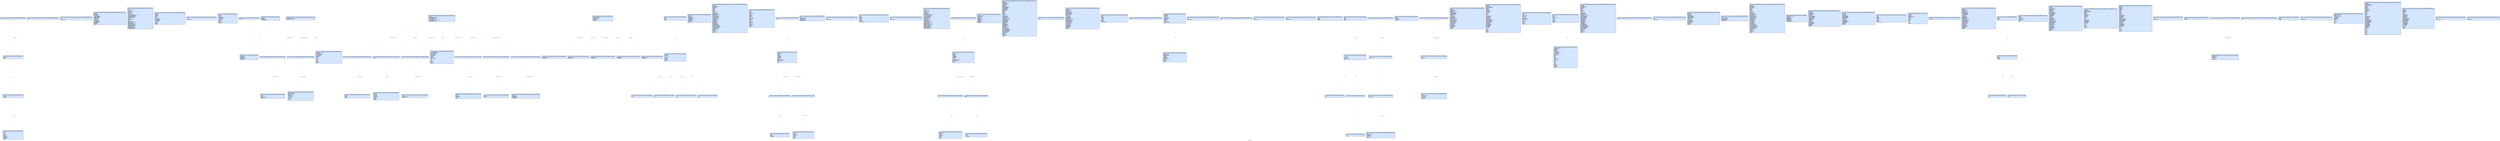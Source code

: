 digraph EntityGraph {
  compound=true;
    bgcolor="white"; 
    fontcolor="black"; fontname="Helvetica"; fontsize="10.0"; 
    ranksep="equally"; 
    label="Entity Graph"; 
    URL="http://tools.hibernate.org";
  edge [
        color="lightgrey", 
        fontcolor="black", 
        fontname="Helvetica", 
        fontsize="8.0",         
        labelangle=-25.0, 
        labeldistance=1.5
        ];
  node [
       fontcolor="black",
       fontname="Helvetica", 
       fontsize="10.0", 
       shape=record, 
       fillcolor="#D4E5FE", 
       style="solid,filled"];

  /* Node com.hack23.cia.model.external.val.partier.impl.SwedenPoliticalParty */
  com_dot_hack23_dot_cia_dot_model_dot_external_dot_val_dot_partier_dot_impl_dot_SwedenPoliticalParty [ label = "{ com\.hack23\.cia\.model\.external\.val\.partier\.impl\.SwedenPoliticalParty| address\l city\l coAddress\l email\l faxNumber\l partyId\l partyName\l phoneNumber\l postCode\l registeredDate\l shortCode\l website\l }", URL="com/hack23/cia/model/external/val/partier/impl/SwedenPoliticalParty.html" ]
  /* Subclass edges for com.hack23.cia.model.external.val.partier.impl.SwedenPoliticalParty */
  
  /* Property edges/nodes for com_dot_hack23_dot_cia_dot_model_dot_external_dot_val_dot_partier_dot_impl_dot_SwedenPoliticalParty */
     
     
     
     
     
     
     
     
     
     
     
     
  /* Node com.hack23.cia.model.internal.application.data.document.impl.ViewRiksdagenDocumentTypeDailySummary */
  com_dot_hack23_dot_cia_dot_model_dot_internal_dot_application_dot_data_dot_document_dot_impl_dot_ViewRiksdagenDocumentTypeDailySummary [ label = "{ com\.hack23\.cia\.model\.internal\.application\.data\.document\.impl\.ViewRiksdagenDocumentTypeDailySummary| total\l }", URL="com/hack23/cia/model/internal/application/data/document/impl/ViewRiksdagenDocumentTypeDailySummary.html" ]
  /* Subclass edges for com.hack23.cia.model.internal.application.data.document.impl.ViewRiksdagenDocumentTypeDailySummary */
  
  /* Property edges/nodes for com_dot_hack23_dot_cia_dot_model_dot_internal_dot_application_dot_data_dot_document_dot_impl_dot_ViewRiksdagenDocumentTypeDailySummary */
     
  /* Node com.hack23.cia.model.external.val.partier.impl.SwedenElectionTypeContainerElement */
  com_dot_hack23_dot_cia_dot_model_dot_external_dot_val_dot_partier_dot_impl_dot_SwedenElectionTypeContainerElement [ label = "{ com\.hack23\.cia\.model\.external\.val\.partier\.impl\.SwedenElectionTypeContainerElement| }", URL="com/hack23/cia/model/external/val/partier/impl/SwedenElectionTypeContainerElement.html" ]
  /* Subclass edges for com.hack23.cia.model.external.val.partier.impl.SwedenElectionTypeContainerElement */
  
  /* Property edges/nodes for com_dot_hack23_dot_cia_dot_model_dot_external_dot_val_dot_partier_dot_impl_dot_SwedenElectionTypeContainerElement */
     com_dot_hack23_dot_cia_dot_model_dot_external_dot_val_dot_partier_dot_impl_dot_SwedenElectionTypeContainerElement -> com_dot_hack23_dot_cia_dot_model_dot_external_dot_val_dot_partier_dot_impl_dot_SwedenElectionType [ 
        label="electionTypes" 
        ]
     
  /* Node com.hack23.cia.model.internal.application.data.impl.ViewApplicationActionEventPageElementDailySummary */
  com_dot_hack23_dot_cia_dot_model_dot_internal_dot_application_dot_data_dot_impl_dot_ViewApplicationActionEventPageElementDailySummary [ label = "{ com\.hack23\.cia\.model\.internal\.application\.data\.impl\.ViewApplicationActionEventPageElementDailySummary| hits\l rank\l rankPercentage\l }", URL="com/hack23/cia/model/internal/application/data/impl/ViewApplicationActionEventPageElementDailySummary.html" ]
  /* Subclass edges for com.hack23.cia.model.internal.application.data.impl.ViewApplicationActionEventPageElementDailySummary */
  
  /* Property edges/nodes for com_dot_hack23_dot_cia_dot_model_dot_internal_dot_application_dot_data_dot_impl_dot_ViewApplicationActionEventPageElementDailySummary */
     
     
     
  /* Node com.hack23.cia.model.internal.application.data.committee.impl.ViewRiksdagenVoteDataBallotSummaryAnnual */
  com_dot_hack23_dot_cia_dot_model_dot_internal_dot_application_dot_data_dot_committee_dot_impl_dot_ViewRiksdagenVoteDataBallotSummaryAnnual [ label = "{ com\.hack23\.cia\.model\.internal\.application\.data\.committee\.impl\.ViewRiksdagenVoteDataBallotSummaryAnnual| absentVotes\l abstainVotes\l approvedBallots\l avgBornYear\l avgPercentageAbsent\l avgPercentageAbstain\l avgPercentageMale\l avgPercentageNo\l avgPercentageYes\l noVotes\l numberBallots\l percentageAbsent\l percentageAbstain\l percentageApproved\l percentageNo\l percentageYes\l totalVotes\l yesVotes\l }", URL="com/hack23/cia/model/internal/application/data/committee/impl/ViewRiksdagenVoteDataBallotSummaryAnnual.html" ]
  /* Subclass edges for com.hack23.cia.model.internal.application.data.committee.impl.ViewRiksdagenVoteDataBallotSummaryAnnual */
  
  /* Property edges/nodes for com_dot_hack23_dot_cia_dot_model_dot_internal_dot_application_dot_data_dot_committee_dot_impl_dot_ViewRiksdagenVoteDataBallotSummaryAnnual */
     
     
     
     
     
     
     
     
     
     
     
     
     
     
     
     
     
     
  /* Node com.hack23.cia.model.internal.application.data.politician.impl.ViewRiksdagenPolitician */
  com_dot_hack23_dot_cia_dot_model_dot_internal_dot_application_dot_data_dot_politician_dot_impl_dot_ViewRiksdagenPolitician [ label = "{ com\.hack23\.cia\.model\.internal\.application\.data\.politician\.impl\.ViewRiksdagenPolitician| active\l activeCommittee\l activeEu\l activeGovernment\l activeParliament\l activeParty\l activeSpeaker\l bornYear\l currentAssignments\l currentCommitteeAssignments\l currentMinistryAssignments\l currentPartyAssignments\l currentSpeakerAssignments\l firstAssignmentDate\l firstName\l gender\l lastAssignmentDate\l lastName\l party\l totalAssignments\l totalCommitteeAssignments\l totalDaysServed\l totalDaysServedCommittee\l totalDaysServedEu\l totalDaysServedGovernment\l totalDaysServedParliament\l totalDaysServedParty\l totalDaysServedSpeaker\l totalMinistryAssignments\l totalPartyAssignments\l totalSpeakerAssignments\l }", URL="com/hack23/cia/model/internal/application/data/politician/impl/ViewRiksdagenPolitician.html" ]
  /* Subclass edges for com.hack23.cia.model.internal.application.data.politician.impl.ViewRiksdagenPolitician */
  
  /* Property edges/nodes for com_dot_hack23_dot_cia_dot_model_dot_internal_dot_application_dot_data_dot_politician_dot_impl_dot_ViewRiksdagenPolitician */
     
     
     
     
     
     
     
     
     
     
     
     
     
     
     
     
     
     
     
     
     
     
     
     
     
     
     
     
     
     
     
  /* Node com.hack23.cia.model.internal.application.data.committee.impl.ViewRiksdagenVoteDataBallotSummary */
  com_dot_hack23_dot_cia_dot_model_dot_internal_dot_application_dot_data_dot_committee_dot_impl_dot_ViewRiksdagenVoteDataBallotSummary [ label = "{ com\.hack23\.cia\.model\.internal\.application\.data\.committee\.impl\.ViewRiksdagenVoteDataBallotSummary| absentVotes\l abstainVotes\l approved\l avgBornYear\l ballotType\l label\l noVotes\l noWinner\l percentageAbsent\l percentageAbstain\l percentageMale\l percentageNo\l percentageYes\l rm\l totalVotes\l voteDate\l yesVotes\l }", URL="com/hack23/cia/model/internal/application/data/committee/impl/ViewRiksdagenVoteDataBallotSummary.html" ]
  /* Subclass edges for com.hack23.cia.model.internal.application.data.committee.impl.ViewRiksdagenVoteDataBallotSummary */
  
  /* Property edges/nodes for com_dot_hack23_dot_cia_dot_model_dot_internal_dot_application_dot_data_dot_committee_dot_impl_dot_ViewRiksdagenVoteDataBallotSummary */
     
     
     
     
     
     
     
     
     
     
     
     
     
     
     
     
     
  /* Node com.hack23.cia.model.internal.application.data.impl.ViewApplicationActionEventPageAnnualSummary */
  com_dot_hack23_dot_cia_dot_model_dot_internal_dot_application_dot_data_dot_impl_dot_ViewApplicationActionEventPageAnnualSummary [ label = "{ com\.hack23\.cia\.model\.internal\.application\.data\.impl\.ViewApplicationActionEventPageAnnualSummary| hits\l rank\l rankPercentage\l }", URL="com/hack23/cia/model/internal/application/data/impl/ViewApplicationActionEventPageAnnualSummary.html" ]
  /* Subclass edges for com.hack23.cia.model.internal.application.data.impl.ViewApplicationActionEventPageAnnualSummary */
  
  /* Property edges/nodes for com_dot_hack23_dot_cia_dot_model_dot_internal_dot_application_dot_data_dot_impl_dot_ViewApplicationActionEventPageAnnualSummary */
     
     
     
  /* Node com.hack23.cia.model.internal.application.user.impl.UserAccount */
  com_dot_hack23_dot_cia_dot_model_dot_internal_dot_application_dot_user_dot_impl_dot_UserAccount [ label = "{ com\.hack23\.cia\.model\.internal\.application\.user\.impl\.UserAccount| country\l createdDate\l email\l modelObjectId\l modelObjectVersion\l numberOfVisits\l userEmailStatus\l userId\l userLockStatus\l userRole\l userType\l username\l userpassword\l }", URL="com/hack23/cia/model/internal/application/user/impl/UserAccount.html" ]
  /* Subclass edges for com.hack23.cia.model.internal.application.user.impl.UserAccount */
  
  /* Property edges/nodes for com_dot_hack23_dot_cia_dot_model_dot_internal_dot_application_dot_user_dot_impl_dot_UserAccount */
     
     
     
     
     
     
     
     
     
     
     
     
     
     
  /* Node com.hack23.cia.model.internal.application.system.impl.DomainPortal */
  com_dot_hack23_dot_cia_dot_model_dot_internal_dot_application_dot_system_dot_impl_dot_DomainPortal [ label = "{ com\.hack23\.cia\.model\.internal\.application\.system\.impl\.DomainPortal| domainName\l }", URL="com/hack23/cia/model/internal/application/system/impl/DomainPortal.html" ]
  /* Subclass edges for com.hack23.cia.model.internal.application.system.impl.DomainPortal */
  
  /* Property edges/nodes for com_dot_hack23_dot_cia_dot_model_dot_internal_dot_application_dot_system_dot_impl_dot_DomainPortal */
     
  /* Node com.hack23.cia.model.external.riksdagen.utskottsforslag.impl.CommitteeProposalComponentData */
  com_dot_hack23_dot_cia_dot_model_dot_external_dot_riksdagen_dot_utskottsforslag_dot_impl_dot_CommitteeProposalComponentData [ label = "{ com\.hack23\.cia\.model\.external\.riksdagen\.utskottsforslag\.impl\.CommitteeProposalComponentData| againstProposalContainer\l committeeProposalContainer\l document\l }", URL="com/hack23/cia/model/external/riksdagen/utskottsforslag/impl/CommitteeProposalComponentData.html" ]
  /* Subclass edges for com.hack23.cia.model.external.riksdagen.utskottsforslag.impl.CommitteeProposalComponentData */
  
  /* Property edges/nodes for com_dot_hack23_dot_cia_dot_model_dot_external_dot_riksdagen_dot_utskottsforslag_dot_impl_dot_CommitteeProposalComponentData */
     com_dot_hack23_dot_cia_dot_model_dot_external_dot_riksdagen_dot_utskottsforslag_dot_impl_dot_CommitteeProposalComponentData -> com_dot_hack23_dot_cia_dot_model_dot_external_dot_riksdagen_dot_utskottsforslag_dot_impl_dot_AgainstProposalContainer [ 
        label="againstProposalContainer" 
        ]
     
     com_dot_hack23_dot_cia_dot_model_dot_external_dot_riksdagen_dot_utskottsforslag_dot_impl_dot_CommitteeProposalComponentData -> com_dot_hack23_dot_cia_dot_model_dot_external_dot_riksdagen_dot_utskottsforslag_dot_impl_dot_CommitteeProposalContainer [ 
        label="committeeProposalContainer" 
        ]
     
     com_dot_hack23_dot_cia_dot_model_dot_external_dot_riksdagen_dot_utskottsforslag_dot_impl_dot_CommitteeProposalComponentData -> com_dot_hack23_dot_cia_dot_model_dot_external_dot_riksdagen_dot_utskottsforslag_dot_impl_dot_CommitteeDocumentData [ 
        label="document" 
        ]
     
  /* Node com.hack23.cia.model.external.riksdagen.dokumentstatus.impl.DocumentPersonReferenceData */
  com_dot_hack23_dot_cia_dot_model_dot_external_dot_riksdagen_dot_dokumentstatus_dot_impl_dot_DocumentPersonReferenceData [ label = "{ com\.hack23\.cia\.model\.external\.riksdagen\.dokumentstatus\.impl\.DocumentPersonReferenceData| orderNumber\l partyShortCode\l personReferenceId\l referenceName\l roleDescription\l }", URL="com/hack23/cia/model/external/riksdagen/dokumentstatus/impl/DocumentPersonReferenceData.html" ]
  /* Subclass edges for com.hack23.cia.model.external.riksdagen.dokumentstatus.impl.DocumentPersonReferenceData */
  
  /* Property edges/nodes for com_dot_hack23_dot_cia_dot_model_dot_external_dot_riksdagen_dot_dokumentstatus_dot_impl_dot_DocumentPersonReferenceData */
     
     
     
     
     
  /* Node com.hack23.cia.model.external.riksdagen.dokumentstatus.impl.DocumentProposalData */
  com_dot_hack23_dot_cia_dot_model_dot_external_dot_riksdagen_dot_dokumentstatus_dot_impl_dot_DocumentProposalData [ label = "{ com\.hack23\.cia\.model\.external\.riksdagen\.dokumentstatus\.impl\.DocumentProposalData| chamber\l committee\l decisionType\l designation\l processedIn\l proposalNumber\l wording\l wording2\l wording3\l wording4\l }", URL="com/hack23/cia/model/external/riksdagen/dokumentstatus/impl/DocumentProposalData.html" ]
  /* Subclass edges for com.hack23.cia.model.external.riksdagen.dokumentstatus.impl.DocumentProposalData */
  
  /* Property edges/nodes for com_dot_hack23_dot_cia_dot_model_dot_external_dot_riksdagen_dot_dokumentstatus_dot_impl_dot_DocumentProposalData */
     
     
     
     
     
     
     
     
     
     
  /* Node com.hack23.cia.model.internal.application.view.impl.PerformanceIndicatorContent */
  com_dot_hack23_dot_cia_dot_model_dot_internal_dot_application_dot_view_dot_impl_dot_PerformanceIndicatorContent [ label = "{ com\.hack23\.cia\.model\.internal\.application\.view\.impl\.PerformanceIndicatorContent| modelObjectId\l modelObjectVersion\l }", URL="com/hack23/cia/model/internal/application/view/impl/PerformanceIndicatorContent.html" ]
  /* Subclass edges for com.hack23.cia.model.internal.application.view.impl.PerformanceIndicatorContent */
  
  /* Property edges/nodes for com_dot_hack23_dot_cia_dot_model_dot_internal_dot_application_dot_view_dot_impl_dot_PerformanceIndicatorContent */
     
     
  /* Node com.hack23.cia.model.external.worldbank.countries.impl.CountriesElement */
  com_dot_hack23_dot_cia_dot_model_dot_external_dot_worldbank_dot_countries_dot_impl_dot_CountriesElement [ label = "{ com\.hack23\.cia\.model\.external\.worldbank\.countries\.impl\.CountriesElement| page\l pages\l perPage\l total\l }", URL="com/hack23/cia/model/external/worldbank/countries/impl/CountriesElement.html" ]
  /* Subclass edges for com.hack23.cia.model.external.worldbank.countries.impl.CountriesElement */
  
  /* Property edges/nodes for com_dot_hack23_dot_cia_dot_model_dot_external_dot_worldbank_dot_countries_dot_impl_dot_CountriesElement */
     com_dot_hack23_dot_cia_dot_model_dot_external_dot_worldbank_dot_countries_dot_impl_dot_CountriesElement -> com_dot_hack23_dot_cia_dot_model_dot_external_dot_worldbank_dot_countries_dot_impl_dot_CountryElement [ 
        label="country" 
        ]
     
     
     
     
     
  /* Node com.hack23.cia.model.internal.application.system.impl.LanguageContentData */
  com_dot_hack23_dot_cia_dot_model_dot_internal_dot_application_dot_system_dot_impl_dot_LanguageContentData [ label = "{ com\.hack23\.cia\.model\.internal\.application\.system\.impl\.LanguageContentData| createdDate\l fromLanguage\l keyGroup\l languageContentType\l languageValue\l lastModifiedDate\l locationContext\l modelObjectId\l modelObjectVersion\l refKey\l toLanguage\l }", URL="com/hack23/cia/model/internal/application/system/impl/LanguageContentData.html" ]
  /* Subclass edges for com.hack23.cia.model.internal.application.system.impl.LanguageContentData */
  
  /* Property edges/nodes for com_dot_hack23_dot_cia_dot_model_dot_internal_dot_application_dot_system_dot_impl_dot_LanguageContentData */
     
     
     
     
     
     
     
     
     
     
     
  /* Node com.hack23.cia.model.external.riksdagen.dokumentstatus.impl.DocumentDetailData */
  com_dot_hack23_dot_cia_dot_model_dot_external_dot_riksdagen_dot_dokumentstatus_dot_impl_dot_DocumentDetailData [ label = "{ com\.hack23\.cia\.model\.external\.riksdagen\.dokumentstatus\.impl\.DocumentDetailData| code\l detailName\l text\l }", URL="com/hack23/cia/model/external/riksdagen/dokumentstatus/impl/DocumentDetailData.html" ]
  /* Subclass edges for com.hack23.cia.model.external.riksdagen.dokumentstatus.impl.DocumentDetailData */
  
  /* Property edges/nodes for com_dot_hack23_dot_cia_dot_model_dot_external_dot_riksdagen_dot_dokumentstatus_dot_impl_dot_DocumentDetailData */
     
     
     
  /* Node com.hack23.cia.model.internal.application.data.committee.impl.ViewRiksdagenVoteDataBallotPoliticianSummaryAnnual */
  com_dot_hack23_dot_cia_dot_model_dot_internal_dot_application_dot_data_dot_committee_dot_impl_dot_ViewRiksdagenVoteDataBallotPoliticianSummaryAnnual [ label = "{ com\.hack23\.cia\.model\.internal\.application\.data\.committee\.impl\.ViewRiksdagenVoteDataBallotPoliticianSummaryAnnual| absentVotes\l abstainVotes\l approvedPercentage\l approvedTotal\l avgBornYear\l bornYear\l firstName\l gender\l lastName\l noVotes\l numberBallots\l party\l partyAbsentVotes\l partyAbstainVotes\l partyAvgBornYear\l partyAvgPercentageMale\l partyNoVotes\l partyPercentageAbsent\l partyPercentageAbstain\l partyPercentageNo\l partyPercentageYes\l partyTotalVotes\l partyWonPercentage\l partyWonTotal\l partyYesVotes\l percentageAbsent\l percentageAbstain\l percentageNo\l percentageYes\l politicianAbsentVotes\l politicianAbstainVotes\l politicianNoVotes\l politicianPercentageAbsent\l politicianPercentageAbstain\l politicianPercentageNo\l politicianPercentageYes\l politicianYesVotes\l rebelPercentage\l rebelTotal\l totalVotes\l wonPercentage\l wonTotal\l yesVotes\l }", URL="com/hack23/cia/model/internal/application/data/committee/impl/ViewRiksdagenVoteDataBallotPoliticianSummaryAnnual.html" ]
  /* Subclass edges for com.hack23.cia.model.internal.application.data.committee.impl.ViewRiksdagenVoteDataBallotPoliticianSummaryAnnual */
  
  /* Property edges/nodes for com_dot_hack23_dot_cia_dot_model_dot_internal_dot_application_dot_data_dot_committee_dot_impl_dot_ViewRiksdagenVoteDataBallotPoliticianSummaryAnnual */
     
     
     
     
     
     
     
     
     
     
     
     
     
     
     
     
     
     
     
     
     
     
     
     
     
     
     
     
     
     
     
     
     
     
     
     
     
     
     
     
     
     
     
  /* Node com.hack23.cia.model.internal.application.data.party.impl.ViewRiksdagenPartyMember */
  com_dot_hack23_dot_cia_dot_model_dot_internal_dot_application_dot_data_dot_party_dot_impl_dot_ViewRiksdagenPartyMember [ label = "{ com\.hack23\.cia\.model\.internal\.application\.data\.party\.impl\.ViewRiksdagenPartyMember| address\l bornYear\l city\l coAddress\l electionRegion\l email\l faxNumber\l firstName\l gender\l hangarGuid\l hjid\l imageUrl192\l imageUrl80\l imageUrlMax\l lastName\l party\l partyId\l partyName\l personUrlXml\l phoneNumber\l place\l postCode\l registeredDate\l shortCode\l status\l website\l }", URL="com/hack23/cia/model/internal/application/data/party/impl/ViewRiksdagenPartyMember.html" ]
  /* Subclass edges for com.hack23.cia.model.internal.application.data.party.impl.ViewRiksdagenPartyMember */
  
  /* Property edges/nodes for com_dot_hack23_dot_cia_dot_model_dot_internal_dot_application_dot_data_dot_party_dot_impl_dot_ViewRiksdagenPartyMember */
     
     
     
     
     
     
     
     
     
     
     
     
     
     
     
     
     
     
     
     
     
     
     
     
     
     
  /* Node com.hack23.cia.model.external.riksdagen.person.impl.DetailData */
  com_dot_hack23_dot_cia_dot_model_dot_external_dot_riksdagen_dot_person_dot_impl_dot_DetailData [ label = "{ com\.hack23\.cia\.model\.external\.riksdagen\.person\.impl\.DetailData| code\l detail\l detailType\l intressentId\l }", URL="com/hack23/cia/model/external/riksdagen/person/impl/DetailData.html" ]
  /* Subclass edges for com.hack23.cia.model.external.riksdagen.person.impl.DetailData */
  
  /* Property edges/nodes for com_dot_hack23_dot_cia_dot_model_dot_external_dot_riksdagen_dot_person_dot_impl_dot_DetailData */
     
     
     
     
  /* Node com.hack23.cia.model.external.riksdagen.dokumentstatus.impl.DocumentAttachmentContainer */
  com_dot_hack23_dot_cia_dot_model_dot_external_dot_riksdagen_dot_dokumentstatus_dot_impl_dot_DocumentAttachmentContainer [ label = "{ com\.hack23\.cia\.model\.external\.riksdagen\.dokumentstatus\.impl\.DocumentAttachmentContainer| }", URL="com/hack23/cia/model/external/riksdagen/dokumentstatus/impl/DocumentAttachmentContainer.html" ]
  /* Subclass edges for com.hack23.cia.model.external.riksdagen.dokumentstatus.impl.DocumentAttachmentContainer */
  
  /* Property edges/nodes for com_dot_hack23_dot_cia_dot_model_dot_external_dot_riksdagen_dot_dokumentstatus_dot_impl_dot_DocumentAttachmentContainer */
     com_dot_hack23_dot_cia_dot_model_dot_external_dot_riksdagen_dot_dokumentstatus_dot_impl_dot_DocumentAttachmentContainer -> com_dot_hack23_dot_cia_dot_model_dot_external_dot_riksdagen_dot_dokumentstatus_dot_impl_dot_DocumentAttachment [ 
        label="documentAttachmentList" 
        ]
     
  /* Node com.hack23.cia.model.internal.application.data.ministry.impl.ViewRiksdagenMinistry */
  com_dot_hack23_dot_cia_dot_model_dot_internal_dot_application_dot_data_dot_ministry_dot_impl_dot_ViewRiksdagenMinistry [ label = "{ com\.hack23\.cia\.model\.internal\.application\.data\.ministry\.impl\.ViewRiksdagenMinistry| active\l currentMemberSize\l firstAssignmentDate\l lastAssignmentDate\l totalAssignments\l totalDaysServed\l }", URL="com/hack23/cia/model/internal/application/data/ministry/impl/ViewRiksdagenMinistry.html" ]
  /* Subclass edges for com.hack23.cia.model.internal.application.data.ministry.impl.ViewRiksdagenMinistry */
  
  /* Property edges/nodes for com_dot_hack23_dot_cia_dot_model_dot_internal_dot_application_dot_data_dot_ministry_dot_impl_dot_ViewRiksdagenMinistry */
     
     
     
     
     
     
  /* Node com.hack23.cia.model.internal.application.system.impl.Agency */
  com_dot_hack23_dot_cia_dot_model_dot_internal_dot_application_dot_system_dot_impl_dot_Agency [ label = "{ com\.hack23\.cia\.model\.internal\.application\.system\.impl\.Agency| agencyName\l description\l modelObjectId\l modelObjectVersion\l }", URL="com/hack23/cia/model/internal/application/system/impl/Agency.html" ]
  /* Subclass edges for com.hack23.cia.model.internal.application.system.impl.Agency */
  
  /* Property edges/nodes for com_dot_hack23_dot_cia_dot_model_dot_internal_dot_application_dot_system_dot_impl_dot_Agency */
     
     
     
     
     com_dot_hack23_dot_cia_dot_model_dot_internal_dot_application_dot_system_dot_impl_dot_Agency -> com_dot_hack23_dot_cia_dot_model_dot_internal_dot_application_dot_system_dot_impl_dot_Portal [ 
        label="portals" 
        ]
     
  /* Node com.hack23.cia.model.internal.application.data.impl.ViewApplicationActionEventPageModeHourlySummary */
  com_dot_hack23_dot_cia_dot_model_dot_internal_dot_application_dot_data_dot_impl_dot_ViewApplicationActionEventPageModeHourlySummary [ label = "{ com\.hack23\.cia\.model\.internal\.application\.data\.impl\.ViewApplicationActionEventPageModeHourlySummary| hits\l rank\l rankPercentage\l }", URL="com/hack23/cia/model/internal/application/data/impl/ViewApplicationActionEventPageModeHourlySummary.html" ]
  /* Subclass edges for com.hack23.cia.model.internal.application.data.impl.ViewApplicationActionEventPageModeHourlySummary */
  
  /* Property edges/nodes for com_dot_hack23_dot_cia_dot_model_dot_internal_dot_application_dot_data_dot_impl_dot_ViewApplicationActionEventPageModeHourlySummary */
     
     
     
  /* Node com.hack23.cia.model.internal.application.data.ministry.impl.ViewRiksdagenGovermentRoleMember */
  com_dot_hack23_dot_cia_dot_model_dot_internal_dot_application_dot_data_dot_ministry_dot_impl_dot_ViewRiksdagenGovermentRoleMember [ label = "{ com\.hack23\.cia\.model\.internal\.application\.data\.ministry\.impl\.ViewRiksdagenGovermentRoleMember| active\l detail\l firstName\l fromDate\l lastName\l party\l personId\l roleCode\l toDate\l totalDaysServed\l }", URL="com/hack23/cia/model/internal/application/data/ministry/impl/ViewRiksdagenGovermentRoleMember.html" ]
  /* Subclass edges for com.hack23.cia.model.internal.application.data.ministry.impl.ViewRiksdagenGovermentRoleMember */
  
  /* Property edges/nodes for com_dot_hack23_dot_cia_dot_model_dot_internal_dot_application_dot_data_dot_ministry_dot_impl_dot_ViewRiksdagenGovermentRoleMember */
     
     
     
     
     
     
     
     
     
     
  /* Node com.hack23.cia.model.internal.application.data.impl.ViewApplicationActionEventPageElementHourlySummary */
  com_dot_hack23_dot_cia_dot_model_dot_internal_dot_application_dot_data_dot_impl_dot_ViewApplicationActionEventPageElementHourlySummary [ label = "{ com\.hack23\.cia\.model\.internal\.application\.data\.impl\.ViewApplicationActionEventPageElementHourlySummary| hits\l rank\l rankPercentage\l }", URL="com/hack23/cia/model/internal/application/data/impl/ViewApplicationActionEventPageElementHourlySummary.html" ]
  /* Subclass edges for com.hack23.cia.model.internal.application.data.impl.ViewApplicationActionEventPageElementHourlySummary */
  
  /* Property edges/nodes for com_dot_hack23_dot_cia_dot_model_dot_internal_dot_application_dot_data_dot_impl_dot_ViewApplicationActionEventPageElementHourlySummary */
     
     
     
  /* Node com.hack23.cia.model.external.riksdagen.utskottsforslag.impl.CommitteeDocumentData */
  com_dot_hack23_dot_cia_dot_model_dot_external_dot_riksdagen_dot_utskottsforslag_dot_impl_dot_CommitteeDocumentData [ label = "{ com\.hack23\.cia\.model\.external\.riksdagen\.utskottsforslag\.impl\.CommitteeDocumentData| committeeProposalUrlXml\l createdDate\l documentStatusUrlWww\l documentStatusUrlXml\l documentUrlHtml\l documentUrlText\l endNumber\l hangarId\l label\l org\l publicDate\l rm\l status\l subTitle\l subType\l tempLabel\l title\l }", URL="com/hack23/cia/model/external/riksdagen/utskottsforslag/impl/CommitteeDocumentData.html" ]
  /* Subclass edges for com.hack23.cia.model.external.riksdagen.utskottsforslag.impl.CommitteeDocumentData */
  
  /* Property edges/nodes for com_dot_hack23_dot_cia_dot_model_dot_external_dot_riksdagen_dot_utskottsforslag_dot_impl_dot_CommitteeDocumentData */
     
     
     
     
     
     
     
     
     
     
     
     
     
     
     
     
     
  /* Node com.hack23.cia.model.internal.application.data.party.impl.ViewRiksdagenPartySummary */
  com_dot_hack23_dot_cia_dot_model_dot_internal_dot_application_dot_data_dot_party_dot_impl_dot_ViewRiksdagenPartySummary [ label = "{ com\.hack23\.cia\.model\.internal\.application\.data\.party\.impl\.ViewRiksdagenPartySummary| active\l activeCommittee\l activeEu\l activeGovernment\l activeParliament\l activeParty\l activeSpeaker\l currentAssignments\l currentCommitteeAssignments\l currentMinistryAssignments\l currentPartyAssignments\l currentSpeakerAssignments\l firstAssignmentDate\l lastAssignmentDate\l totalActiveCommittee\l totalActiveEu\l totalActiveGovernment\l totalActiveParliament\l totalAssignments\l totalCommitteeAssignments\l totalDaysServed\l totalDaysServedCommittee\l totalDaysServedEu\l totalDaysServedGovernment\l totalDaysServedParliament\l totalDaysServedParty\l totalDaysServedSpeaker\l totalMinistryAssignments\l totalPartyAssignments\l totalSpeakerAssignments\l }", URL="com/hack23/cia/model/internal/application/data/party/impl/ViewRiksdagenPartySummary.html" ]
  /* Subclass edges for com.hack23.cia.model.internal.application.data.party.impl.ViewRiksdagenPartySummary */
  
  /* Property edges/nodes for com_dot_hack23_dot_cia_dot_model_dot_internal_dot_application_dot_data_dot_party_dot_impl_dot_ViewRiksdagenPartySummary */
     
     
     
     
     
     
     
     
     
     
     
     
     
     
     
     
     
     
     
     
     
     
     
     
     
     
     
     
     
     
  /* Node com.hack23.cia.model.external.val.partier.impl.SwedenElectionRegion */
  com_dot_hack23_dot_cia_dot_model_dot_external_dot_val_dot_partier_dot_impl_dot_SwedenElectionRegion [ label = "{ com\.hack23\.cia\.model\.external\.val\.partier\.impl\.SwedenElectionRegion| countyId\l municipalId\l regionName\l }", URL="com/hack23/cia/model/external/val/partier/impl/SwedenElectionRegion.html" ]
  /* Subclass edges for com.hack23.cia.model.external.val.partier.impl.SwedenElectionRegion */
  
  /* Property edges/nodes for com_dot_hack23_dot_cia_dot_model_dot_external_dot_val_dot_partier_dot_impl_dot_SwedenElectionRegion */
     
     
     com_dot_hack23_dot_cia_dot_model_dot_external_dot_val_dot_partier_dot_impl_dot_SwedenElectionRegion -> com_dot_hack23_dot_cia_dot_model_dot_external_dot_val_dot_partier_dot_impl_dot_SwedenPoliticalParty [ 
        label="parties" 
        ]
     
     
  /* Node com.hack23.cia.model.external.riksdagen.personlista.impl.DetailElement */
  com_dot_hack23_dot_cia_dot_model_dot_external_dot_riksdagen_dot_personlista_dot_impl_dot_DetailElement [ label = "{ com\.hack23\.cia\.model\.external\.riksdagen\.personlista\.impl\.DetailElement| code\l detail\l detailType\l intressentId\l }", URL="com/hack23/cia/model/external/riksdagen/personlista/impl/DetailElement.html" ]
  /* Subclass edges for com.hack23.cia.model.external.riksdagen.personlista.impl.DetailElement */
  
  /* Property edges/nodes for com_dot_hack23_dot_cia_dot_model_dot_external_dot_riksdagen_dot_personlista_dot_impl_dot_DetailElement */
     
     
     
     
  /* Node com.hack23.cia.model.internal.application.system.impl.ApplicationConfiguration */
  com_dot_hack23_dot_cia_dot_model_dot_internal_dot_application_dot_system_dot_impl_dot_ApplicationConfiguration [ label = "{ com\.hack23\.cia\.model\.internal\.application\.system\.impl\.ApplicationConfiguration| component\l componentDescription\l componentTitle\l configDescription\l configTitle\l configurationGroup\l createdDate\l modelObjectId\l modelObjectVersion\l propertyId\l propertyValue\l updatedDate\l }", URL="com/hack23/cia/model/internal/application/system/impl/ApplicationConfiguration.html" ]
  /* Subclass edges for com.hack23.cia.model.internal.application.system.impl.ApplicationConfiguration */
  
  /* Property edges/nodes for com_dot_hack23_dot_cia_dot_model_dot_internal_dot_application_dot_system_dot_impl_dot_ApplicationConfiguration */
     
     
     
     
     
     
     
     
     
     
     
     
  /* Node com.hack23.cia.model.external.riksdagen.dokumentstatus.impl.DocumentProposalContainer */
  com_dot_hack23_dot_cia_dot_model_dot_external_dot_riksdagen_dot_dokumentstatus_dot_impl_dot_DocumentProposalContainer [ label = "{ com\.hack23\.cia\.model\.external\.riksdagen\.dokumentstatus\.impl\.DocumentProposalContainer| proposal\l }", URL="com/hack23/cia/model/external/riksdagen/dokumentstatus/impl/DocumentProposalContainer.html" ]
  /* Subclass edges for com.hack23.cia.model.external.riksdagen.dokumentstatus.impl.DocumentProposalContainer */
  
  /* Property edges/nodes for com_dot_hack23_dot_cia_dot_model_dot_external_dot_riksdagen_dot_dokumentstatus_dot_impl_dot_DocumentProposalContainer */
     com_dot_hack23_dot_cia_dot_model_dot_external_dot_riksdagen_dot_dokumentstatus_dot_impl_dot_DocumentProposalContainer -> com_dot_hack23_dot_cia_dot_model_dot_external_dot_riksdagen_dot_dokumentstatus_dot_impl_dot_DocumentProposalData [ 
        label="proposal" 
        ]
     
  /* Node com.hack23.cia.model.internal.application.data.committee.impl.ViewRiksdagenVoteDataBallotPoliticianSummaryDaily */
  com_dot_hack23_dot_cia_dot_model_dot_internal_dot_application_dot_data_dot_committee_dot_impl_dot_ViewRiksdagenVoteDataBallotPoliticianSummaryDaily [ label = "{ com\.hack23\.cia\.model\.internal\.application\.data\.committee\.impl\.ViewRiksdagenVoteDataBallotPoliticianSummaryDaily| absentVotes\l abstainVotes\l approvedPercentage\l approvedTotal\l avgAbsentVotes\l avgAbstainVotes\l avgBornYear\l avgNoVotes\l avgPercentageAbsent\l avgPercentageAbstain\l avgPercentageMale\l avgPercentageNo\l avgPercentageYes\l avgTotalVotes\l avgYesVotes\l bornYear\l firstName\l gender\l lastName\l noVotes\l numberBallots\l party\l partyAbsentVotes\l partyAbstainVotes\l partyAvgBornYear\l partyAvgPercentageMale\l partyNoVotes\l partyPercentageAbsent\l partyPercentageAbstain\l partyPercentageNo\l partyPercentageYes\l partyTotalVotes\l partyWonPercentage\l partyWonTotal\l partyYesVotes\l percentageAbsent\l percentageAbstain\l percentageApproved\l percentageNo\l percentageYes\l politicianAbsentVotes\l politicianAbstainVotes\l politicianNoVotes\l politicianPercentageAbsent\l politicianPercentageAbstain\l politicianPercentageNo\l politicianPercentageYes\l politicianYesVotes\l rebelPercentage\l rebelTotal\l totalVotes\l wonPercentage\l wonTotal\l yesVotes\l }", URL="com/hack23/cia/model/internal/application/data/committee/impl/ViewRiksdagenVoteDataBallotPoliticianSummaryDaily.html" ]
  /* Subclass edges for com.hack23.cia.model.internal.application.data.committee.impl.ViewRiksdagenVoteDataBallotPoliticianSummaryDaily */
  
  /* Property edges/nodes for com_dot_hack23_dot_cia_dot_model_dot_internal_dot_application_dot_data_dot_committee_dot_impl_dot_ViewRiksdagenVoteDataBallotPoliticianSummaryDaily */
     
     
     
     
     
     
     
     
     
     
     
     
     
     
     
     
     
     
     
     
     
     
     
     
     
     
     
     
     
     
     
     
     
     
     
     
     
     
     
     
     
     
     
     
     
     
     
     
     
     
     
     
     
     
  /* Node com.hack23.cia.model.external.riksdagen.documentcontent.impl.DocumentContentData */
  com_dot_hack23_dot_cia_dot_model_dot_external_dot_riksdagen_dot_documentcontent_dot_impl_dot_DocumentContentData [ label = "{ com\.hack23\.cia\.model\.external\.riksdagen\.documentcontent\.impl\.DocumentContentData| content\l id\l }", URL="com/hack23/cia/model/external/riksdagen/documentcontent/impl/DocumentContentData.html" ]
  /* Subclass edges for com.hack23.cia.model.external.riksdagen.documentcontent.impl.DocumentContentData */
  
  /* Property edges/nodes for com_dot_hack23_dot_cia_dot_model_dot_external_dot_riksdagen_dot_documentcontent_dot_impl_dot_DocumentContentData */
     
     
  /* Node com.hack23.cia.model.internal.application.data.committee.impl.ViewRiksdagenVoteDataBallotPartySummaryAnnual */
  com_dot_hack23_dot_cia_dot_model_dot_internal_dot_application_dot_data_dot_committee_dot_impl_dot_ViewRiksdagenVoteDataBallotPartySummaryAnnual [ label = "{ com\.hack23\.cia\.model\.internal\.application\.data\.committee\.impl\.ViewRiksdagenVoteDataBallotPartySummaryAnnual| absentVotes\l abstainVotes\l approvedPercentage\l approvedTotal\l avgBornYear\l avgPercentageAbsent\l avgPercentageAbstain\l avgPercentageMale\l avgPercentageNo\l avgPercentageYes\l noVotes\l numberBallots\l partyAbsentVotes\l partyAbstainVotes\l partyAvgBornYear\l partyAvgPercentageMale\l partyNoVotes\l partyPercentageAbsent\l partyPercentageAbstain\l partyPercentageNo\l partyPercentageYes\l partyTotalVotes\l partyWonPercentage\l partyWonTotal\l partyYesVotes\l percentageAbsent\l percentageAbstain\l percentageNo\l percentageYes\l totalVotes\l yesVotes\l }", URL="com/hack23/cia/model/internal/application/data/committee/impl/ViewRiksdagenVoteDataBallotPartySummaryAnnual.html" ]
  /* Subclass edges for com.hack23.cia.model.internal.application.data.committee.impl.ViewRiksdagenVoteDataBallotPartySummaryAnnual */
  
  /* Property edges/nodes for com_dot_hack23_dot_cia_dot_model_dot_internal_dot_application_dot_data_dot_committee_dot_impl_dot_ViewRiksdagenVoteDataBallotPartySummaryAnnual */
     
     
     
     
     
     
     
     
     
     
     
     
     
     
     
     
     
     
     
     
     
     
     
     
     
     
     
     
     
     
     
  /* Node com.hack23.cia.model.internal.application.data.party.impl.ViewRiksdagenPartyRoleMember */
  com_dot_hack23_dot_cia_dot_model_dot_internal_dot_application_dot_data_dot_party_dot_impl_dot_ViewRiksdagenPartyRoleMember [ label = "{ com\.hack23\.cia\.model\.internal\.application\.data\.party\.impl\.ViewRiksdagenPartyRoleMember| active\l detail\l firstName\l fromDate\l lastName\l party\l personId\l roleCode\l toDate\l totalDaysServed\l }", URL="com/hack23/cia/model/internal/application/data/party/impl/ViewRiksdagenPartyRoleMember.html" ]
  /* Subclass edges for com.hack23.cia.model.internal.application.data.party.impl.ViewRiksdagenPartyRoleMember */
  
  /* Property edges/nodes for com_dot_hack23_dot_cia_dot_model_dot_internal_dot_application_dot_data_dot_party_dot_impl_dot_ViewRiksdagenPartyRoleMember */
     
     
     
     
     
     
     
     
     
     
  /* Node com.hack23.cia.model.internal.application.data.document.impl.ViewRiksdagenPoliticianDocumentDailySummary */
  com_dot_hack23_dot_cia_dot_model_dot_internal_dot_application_dot_data_dot_document_dot_impl_dot_ViewRiksdagenPoliticianDocumentDailySummary [ label = "{ com\.hack23\.cia\.model\.internal\.application\.data\.document\.impl\.ViewRiksdagenPoliticianDocumentDailySummary| total\l }", URL="com/hack23/cia/model/internal/application/data/document/impl/ViewRiksdagenPoliticianDocumentDailySummary.html" ]
  /* Subclass edges for com.hack23.cia.model.internal.application.data.document.impl.ViewRiksdagenPoliticianDocumentDailySummary */
  
  /* Property edges/nodes for com_dot_hack23_dot_cia_dot_model_dot_internal_dot_application_dot_data_dot_document_dot_impl_dot_ViewRiksdagenPoliticianDocumentDailySummary */
     
  /* Node com.hack23.cia.model.internal.application.system.impl.ApplicationSession */
  com_dot_hack23_dot_cia_dot_model_dot_internal_dot_application_dot_system_dot_impl_dot_ApplicationSession [ label = "{ com\.hack23\.cia\.model\.internal\.application\.system\.impl\.ApplicationSession| createdDate\l destroyedDate\l ipInformation\l locale\l modelObjectId\l modelObjectVersion\l operatingSystem\l screenSize\l sessionId\l sessionType\l timeZone\l userAgentInformation\l userId\l }", URL="com/hack23/cia/model/internal/application/system/impl/ApplicationSession.html" ]
  /* Subclass edges for com.hack23.cia.model.internal.application.system.impl.ApplicationSession */
  
  /* Property edges/nodes for com_dot_hack23_dot_cia_dot_model_dot_internal_dot_application_dot_system_dot_impl_dot_ApplicationSession */
     
     
     com_dot_hack23_dot_cia_dot_model_dot_internal_dot_application_dot_system_dot_impl_dot_ApplicationSession -> com_dot_hack23_dot_cia_dot_model_dot_internal_dot_application_dot_system_dot_impl_dot_ApplicationActionEvent [ 
        label="events" 
        ]
     
     
     
     
     
     
     
     
     
     
     
     
  /* Node com.hack23.cia.model.internal.application.data.impl.ViewApplicationActionEventPageModeWeeklySummary */
  com_dot_hack23_dot_cia_dot_model_dot_internal_dot_application_dot_data_dot_impl_dot_ViewApplicationActionEventPageModeWeeklySummary [ label = "{ com\.hack23\.cia\.model\.internal\.application\.data\.impl\.ViewApplicationActionEventPageModeWeeklySummary| hits\l rank\l rankPercentage\l }", URL="com/hack23/cia/model/internal/application/data/impl/ViewApplicationActionEventPageModeWeeklySummary.html" ]
  /* Subclass edges for com.hack23.cia.model.internal.application.data.impl.ViewApplicationActionEventPageModeWeeklySummary */
  
  /* Property edges/nodes for com_dot_hack23_dot_cia_dot_model_dot_internal_dot_application_dot_data_dot_impl_dot_ViewApplicationActionEventPageModeWeeklySummary */
     
     
     
  /* Node com.hack23.cia.model.internal.application.data.document.impl.ViewRiksdagenPartyDocumentDailySummary */
  com_dot_hack23_dot_cia_dot_model_dot_internal_dot_application_dot_data_dot_document_dot_impl_dot_ViewRiksdagenPartyDocumentDailySummary [ label = "{ com\.hack23\.cia\.model\.internal\.application\.data\.document\.impl\.ViewRiksdagenPartyDocumentDailySummary| total\l }", URL="com/hack23/cia/model/internal/application/data/document/impl/ViewRiksdagenPartyDocumentDailySummary.html" ]
  /* Subclass edges for com.hack23.cia.model.internal.application.data.document.impl.ViewRiksdagenPartyDocumentDailySummary */
  
  /* Property edges/nodes for com_dot_hack23_dot_cia_dot_model_dot_internal_dot_application_dot_data_dot_document_dot_impl_dot_ViewRiksdagenPartyDocumentDailySummary */
     
  /* Node com.hack23.cia.model.internal.application.data.impl.ViewApplicationActionEventPageModeDailySummary */
  com_dot_hack23_dot_cia_dot_model_dot_internal_dot_application_dot_data_dot_impl_dot_ViewApplicationActionEventPageModeDailySummary [ label = "{ com\.hack23\.cia\.model\.internal\.application\.data\.impl\.ViewApplicationActionEventPageModeDailySummary| hits\l rank\l rankPercentage\l }", URL="com/hack23/cia/model/internal/application/data/impl/ViewApplicationActionEventPageModeDailySummary.html" ]
  /* Subclass edges for com.hack23.cia.model.internal.application.data.impl.ViewApplicationActionEventPageModeDailySummary */
  
  /* Property edges/nodes for com_dot_hack23_dot_cia_dot_model_dot_internal_dot_application_dot_data_dot_impl_dot_ViewApplicationActionEventPageModeDailySummary */
     
     
     
  /* Node com.hack23.cia.model.internal.application.data.impl.ViewApplicationActionEventPageHourlySummary */
  com_dot_hack23_dot_cia_dot_model_dot_internal_dot_application_dot_data_dot_impl_dot_ViewApplicationActionEventPageHourlySummary [ label = "{ com\.hack23\.cia\.model\.internal\.application\.data\.impl\.ViewApplicationActionEventPageHourlySummary| hits\l rank\l rankPercentage\l }", URL="com/hack23/cia/model/internal/application/data/impl/ViewApplicationActionEventPageHourlySummary.html" ]
  /* Subclass edges for com.hack23.cia.model.internal.application.data.impl.ViewApplicationActionEventPageHourlySummary */
  
  /* Property edges/nodes for com_dot_hack23_dot_cia_dot_model_dot_internal_dot_application_dot_data_dot_impl_dot_ViewApplicationActionEventPageHourlySummary */
     
     
     
  /* Node com.hack23.cia.model.external.riksdagen.personlista.impl.PersonAssignmentElement */
  com_dot_hack23_dot_cia_dot_model_dot_external_dot_riksdagen_dot_personlista_dot_impl_dot_PersonAssignmentElement [ label = "{ com\.hack23\.cia\.model\.external\.riksdagen\.personlista\.impl\.PersonAssignmentElement| }", URL="com/hack23/cia/model/external/riksdagen/personlista/impl/PersonAssignmentElement.html" ]
  /* Subclass edges for com.hack23.cia.model.external.riksdagen.personlista.impl.PersonAssignmentElement */
  
  /* Property edges/nodes for com_dot_hack23_dot_cia_dot_model_dot_external_dot_riksdagen_dot_personlista_dot_impl_dot_PersonAssignmentElement */
     com_dot_hack23_dot_cia_dot_model_dot_external_dot_riksdagen_dot_personlista_dot_impl_dot_PersonAssignmentElement -> com_dot_hack23_dot_cia_dot_model_dot_external_dot_riksdagen_dot_personlista_dot_impl_dot_AssignmentElement [ 
        label="uppdrag" 
        ]
     
  /* Node com.hack23.cia.model.external.riksdagen.personlista.impl.PersonContainerElement */
  com_dot_hack23_dot_cia_dot_model_dot_external_dot_riksdagen_dot_personlista_dot_impl_dot_PersonContainerElement [ label = "{ com\.hack23\.cia\.model\.external\.riksdagen\.personlista\.impl\.PersonContainerElement| }", URL="com/hack23/cia/model/external/riksdagen/personlista/impl/PersonContainerElement.html" ]
  /* Subclass edges for com.hack23.cia.model.external.riksdagen.personlista.impl.PersonContainerElement */
  
  /* Property edges/nodes for com_dot_hack23_dot_cia_dot_model_dot_external_dot_riksdagen_dot_personlista_dot_impl_dot_PersonContainerElement */
     com_dot_hack23_dot_cia_dot_model_dot_external_dot_riksdagen_dot_personlista_dot_impl_dot_PersonContainerElement -> com_dot_hack23_dot_cia_dot_model_dot_external_dot_riksdagen_dot_personlista_dot_impl_dot_PersonElement [ 
        label="person" 
        ]
     
  /* Node com.hack23.cia.model.internal.application.view.impl.ApplicationView */
  com_dot_hack23_dot_cia_dot_model_dot_internal_dot_application_dot_view_dot_impl_dot_ApplicationView [ label = "{ com\.hack23\.cia\.model\.internal\.application\.view\.impl\.ApplicationView| dataSourceInformation\l operationalInformation\l performanceIndicators\l perspective\l qualityAssurance\l targetProfile\l }", URL="com/hack23/cia/model/internal/application/view/impl/ApplicationView.html" ]
  /* Subclass edges for com.hack23.cia.model.internal.application.view.impl.ApplicationView */
  
  /* Property edges/nodes for com_dot_hack23_dot_cia_dot_model_dot_internal_dot_application_dot_view_dot_impl_dot_ApplicationView */
     com_dot_hack23_dot_cia_dot_model_dot_internal_dot_application_dot_view_dot_impl_dot_ApplicationView -> com_dot_hack23_dot_cia_dot_model_dot_internal_dot_application_dot_view_dot_impl_dot_DataSourceContent [ 
        label="dataSourceInformation" 
        ]
     
     com_dot_hack23_dot_cia_dot_model_dot_internal_dot_application_dot_view_dot_impl_dot_ApplicationView -> com_dot_hack23_dot_cia_dot_model_dot_internal_dot_application_dot_view_dot_impl_dot_OperationalInformationContent [ 
        label="operationalInformation" 
        ]
     
     com_dot_hack23_dot_cia_dot_model_dot_internal_dot_application_dot_view_dot_impl_dot_ApplicationView -> com_dot_hack23_dot_cia_dot_model_dot_internal_dot_application_dot_view_dot_impl_dot_PerformanceIndicatorContent [ 
        label="performanceIndicators" 
        ]
     
     
     com_dot_hack23_dot_cia_dot_model_dot_internal_dot_application_dot_view_dot_impl_dot_ApplicationView -> com_dot_hack23_dot_cia_dot_model_dot_internal_dot_application_dot_view_dot_impl_dot_QualityAssuranceContent [ 
        label="qualityAssurance" 
        ]
     
     com_dot_hack23_dot_cia_dot_model_dot_internal_dot_application_dot_view_dot_impl_dot_ApplicationView -> com_dot_hack23_dot_cia_dot_model_dot_internal_dot_application_dot_view_dot_impl_dot_TargetProfileContent [ 
        label="targetProfile" 
        ]
     
  /* Node com.hack23.cia.model.internal.application.data.audit.impl.ViewAuditAuthorSummary */
  com_dot_hack23_dot_cia_dot_model_dot_internal_dot_application_dot_data_dot_audit_dot_impl_dot_ViewAuditAuthorSummary [ label = "{ com\.hack23\.cia\.model\.internal\.application\.data\.audit\.impl\.ViewAuditAuthorSummary| author\l changes\l firstDate\l lastDate\l }", URL="com/hack23/cia/model/internal/application/data/audit/impl/ViewAuditAuthorSummary.html" ]
  /* Subclass edges for com.hack23.cia.model.internal.application.data.audit.impl.ViewAuditAuthorSummary */
  
  /* Property edges/nodes for com_dot_hack23_dot_cia_dot_model_dot_internal_dot_application_dot_data_dot_audit_dot_impl_dot_ViewAuditAuthorSummary */
     
     
     
     
  /* Node com.hack23.cia.model.external.worldbank.indicators.impl.IndicatorElement */
  com_dot_hack23_dot_cia_dot_model_dot_external_dot_worldbank_dot_indicators_dot_impl_dot_IndicatorElement [ label = "{ com\.hack23\.cia\.model\.external\.worldbank\.indicators\.impl\.IndicatorElement| id\l indicatorName\l source\l sourceNote\l sourceOrganization\l topics\l }", URL="com/hack23/cia/model/external/worldbank/indicators/impl/IndicatorElement.html" ]
  /* Subclass edges for com.hack23.cia.model.external.worldbank.indicators.impl.IndicatorElement */
  
  /* Property edges/nodes for com_dot_hack23_dot_cia_dot_model_dot_external_dot_worldbank_dot_indicators_dot_impl_dot_IndicatorElement */
     
     
     com_dot_hack23_dot_cia_dot_model_dot_external_dot_worldbank_dot_indicators_dot_impl_dot_IndicatorElement -> com_dot_hack23_dot_cia_dot_model_dot_external_dot_worldbank_dot_indicators_dot_impl_dot_Source [ 
        label="source" 
        arrowtail="diamond"
        ]
      /* Node component org.hibernate.mapping.Component([org.hibernate.mapping.Property(id), org.hibernate.mapping.Property(value)]) */
      com_dot_hack23_dot_cia_dot_model_dot_external_dot_worldbank_dot_indicators_dot_impl_dot_Source [ 
        label = "{ com\.hack23\.cia\.model\.external\.worldbank\.indicators\.impl\.Source| id\l value\l }"
           ]
  /* Property edges/nodes for com_dot_hack23_dot_cia_dot_model_dot_external_dot_worldbank_dot_indicators_dot_impl_dot_Source */
     
     
     
     
     
     com_dot_hack23_dot_cia_dot_model_dot_external_dot_worldbank_dot_indicators_dot_impl_dot_IndicatorElement -> com_dot_hack23_dot_cia_dot_model_dot_external_dot_worldbank_dot_indicators_dot_impl_dot_Topics [ 
        label="topics" 
        ]
     
  /* Node com.hack23.cia.model.internal.application.view.impl.DataSourceContent */
  com_dot_hack23_dot_cia_dot_model_dot_internal_dot_application_dot_view_dot_impl_dot_DataSourceContent [ label = "{ com\.hack23\.cia\.model\.internal\.application\.view\.impl\.DataSourceContent| modelObjectId\l modelObjectVersion\l }", URL="com/hack23/cia/model/internal/application/view/impl/DataSourceContent.html" ]
  /* Subclass edges for com.hack23.cia.model.internal.application.view.impl.DataSourceContent */
  
  /* Property edges/nodes for com_dot_hack23_dot_cia_dot_model_dot_internal_dot_application_dot_view_dot_impl_dot_DataSourceContent */
     
     
  /* Node com.hack23.cia.model.external.worldbank.countries.impl.CountryElement */
  com_dot_hack23_dot_cia_dot_model_dot_external_dot_worldbank_dot_countries_dot_impl_dot_CountryElement [ label = "{ com\.hack23\.cia\.model\.external\.worldbank\.countries\.impl\.CountryElement| adminregion\l capitalCity\l countryName\l id\l incomeLevel\l iso2Code\l latitude\l lendingType\l longitude\l region\l }", URL="com/hack23/cia/model/external/worldbank/countries/impl/CountryElement.html" ]
  /* Subclass edges for com.hack23.cia.model.external.worldbank.countries.impl.CountryElement */
  
  /* Property edges/nodes for com_dot_hack23_dot_cia_dot_model_dot_external_dot_worldbank_dot_countries_dot_impl_dot_CountryElement */
     com_dot_hack23_dot_cia_dot_model_dot_external_dot_worldbank_dot_countries_dot_impl_dot_CountryElement -> com_dot_hack23_dot_cia_dot_model_dot_external_dot_worldbank_dot_countries_dot_impl_dot_Adminregion [ 
        label="adminregion" 
        arrowtail="diamond"
        ]
      /* Node component org.hibernate.mapping.Component([org.hibernate.mapping.Property(id), org.hibernate.mapping.Property(value)]) */
      com_dot_hack23_dot_cia_dot_model_dot_external_dot_worldbank_dot_countries_dot_impl_dot_Adminregion [ 
        label = "{ com\.hack23\.cia\.model\.external\.worldbank\.countries\.impl\.Adminregion| id\l value\l }"
           ]
  /* Property edges/nodes for com_dot_hack23_dot_cia_dot_model_dot_external_dot_worldbank_dot_countries_dot_impl_dot_Adminregion */
     
     
     
     
     
     
     com_dot_hack23_dot_cia_dot_model_dot_external_dot_worldbank_dot_countries_dot_impl_dot_CountryElement -> com_dot_hack23_dot_cia_dot_model_dot_external_dot_worldbank_dot_countries_dot_impl_dot_IncomeLevel [ 
        label="incomeLevel" 
        arrowtail="diamond"
        ]
      /* Node component org.hibernate.mapping.Component([org.hibernate.mapping.Property(id), org.hibernate.mapping.Property(value)]) */
      com_dot_hack23_dot_cia_dot_model_dot_external_dot_worldbank_dot_countries_dot_impl_dot_IncomeLevel [ 
        label = "{ com\.hack23\.cia\.model\.external\.worldbank\.countries\.impl\.IncomeLevel| id\l value\l }"
           ]
  /* Property edges/nodes for com_dot_hack23_dot_cia_dot_model_dot_external_dot_worldbank_dot_countries_dot_impl_dot_IncomeLevel */
     
     
     
     
     
     com_dot_hack23_dot_cia_dot_model_dot_external_dot_worldbank_dot_countries_dot_impl_dot_CountryElement -> com_dot_hack23_dot_cia_dot_model_dot_external_dot_worldbank_dot_countries_dot_impl_dot_LendingType [ 
        label="lendingType" 
        arrowtail="diamond"
        ]
      /* Node component org.hibernate.mapping.Component([org.hibernate.mapping.Property(id), org.hibernate.mapping.Property(value)]) */
      com_dot_hack23_dot_cia_dot_model_dot_external_dot_worldbank_dot_countries_dot_impl_dot_LendingType [ 
        label = "{ com\.hack23\.cia\.model\.external\.worldbank\.countries\.impl\.LendingType| id\l value\l }"
           ]
  /* Property edges/nodes for com_dot_hack23_dot_cia_dot_model_dot_external_dot_worldbank_dot_countries_dot_impl_dot_LendingType */
     
     
     
     
     com_dot_hack23_dot_cia_dot_model_dot_external_dot_worldbank_dot_countries_dot_impl_dot_CountryElement -> com_dot_hack23_dot_cia_dot_model_dot_external_dot_worldbank_dot_countries_dot_impl_dot_Region [ 
        label="region" 
        arrowtail="diamond"
        ]
      /* Node component org.hibernate.mapping.Component([org.hibernate.mapping.Property(id), org.hibernate.mapping.Property(value)]) */
      com_dot_hack23_dot_cia_dot_model_dot_external_dot_worldbank_dot_countries_dot_impl_dot_Region [ 
        label = "{ com\.hack23\.cia\.model\.external\.worldbank\.countries\.impl\.Region| id\l value\l }"
           ]
  /* Property edges/nodes for com_dot_hack23_dot_cia_dot_model_dot_external_dot_worldbank_dot_countries_dot_impl_dot_Region */
     
     
     
  /* Node com.hack23.cia.model.external.val.partier.impl.SwedenElectionType */
  com_dot_hack23_dot_cia_dot_model_dot_external_dot_val_dot_partier_dot_impl_dot_SwedenElectionType [ label = "{ com\.hack23\.cia\.model\.external\.val\.partier\.impl\.SwedenElectionType| electionCode\l electionType\l region\l }", URL="com/hack23/cia/model/external/val/partier/impl/SwedenElectionType.html" ]
  /* Subclass edges for com.hack23.cia.model.external.val.partier.impl.SwedenElectionType */
  
  /* Property edges/nodes for com_dot_hack23_dot_cia_dot_model_dot_external_dot_val_dot_partier_dot_impl_dot_SwedenElectionType */
     
     
     com_dot_hack23_dot_cia_dot_model_dot_external_dot_val_dot_partier_dot_impl_dot_SwedenElectionType -> com_dot_hack23_dot_cia_dot_model_dot_external_dot_val_dot_partier_dot_impl_dot_SwedenElectionRegion [ 
        label="region" 
        ]
     
  /* Node com.hack23.cia.model.external.riksdagen.utskottsforslag.impl.CommitteeProposalData */
  com_dot_hack23_dot_cia_dot_model_dot_external_dot_riksdagen_dot_utskottsforslag_dot_impl_dot_CommitteeProposalData [ label = "{ com\.hack23\.cia\.model\.external\.riksdagen\.utskottsforslag\.impl\.CommitteeProposalData| againstProposalNumber\l againstProposalParties\l ballotId\l ballotSummaryItem\l ballotUrlXml\l committeeReport\l decisionType\l header\l issueNumber\l proposal\l rm\l winner\l }", URL="com/hack23/cia/model/external/riksdagen/utskottsforslag/impl/CommitteeProposalData.html" ]
  /* Subclass edges for com.hack23.cia.model.external.riksdagen.utskottsforslag.impl.CommitteeProposalData */
  
  /* Property edges/nodes for com_dot_hack23_dot_cia_dot_model_dot_external_dot_riksdagen_dot_utskottsforslag_dot_impl_dot_CommitteeProposalData */
     
     
     
     
     
     
     
     
     
     
     
     
  /* Node com.hack23.cia.model.external.val.kommunvalkrets.impl.SwedenMunicipalityElectionRegionData */
  com_dot_hack23_dot_cia_dot_model_dot_external_dot_val_dot_kommunvalkrets_dot_impl_dot_SwedenMunicipalityElectionRegionData [ label = "{ com\.hack23\.cia\.model\.external\.val\.kommunvalkrets\.impl\.SwedenMunicipalityElectionRegionData| code\l electionRegionName\l firstRound\l numberOfSeats\l numberOfVoters\l rest\l secondRound\l }", URL="com/hack23/cia/model/external/val/kommunvalkrets/impl/SwedenMunicipalityElectionRegionData.html" ]
  /* Subclass edges for com.hack23.cia.model.external.val.kommunvalkrets.impl.SwedenMunicipalityElectionRegionData */
  
  /* Property edges/nodes for com_dot_hack23_dot_cia_dot_model_dot_external_dot_val_dot_kommunvalkrets_dot_impl_dot_SwedenMunicipalityElectionRegionData */
     
     
     
     
     
     
     
  /* Node com.hack23.cia.model.external.riksdagen.person.impl.PersonContainerData */
  com_dot_hack23_dot_cia_dot_model_dot_external_dot_riksdagen_dot_person_dot_impl_dot_PersonContainerData [ label = "{ com\.hack23\.cia\.model\.external\.riksdagen\.person\.impl\.PersonContainerData| person\l }", URL="com/hack23/cia/model/external/riksdagen/person/impl/PersonContainerData.html" ]
  /* Subclass edges for com.hack23.cia.model.external.riksdagen.person.impl.PersonContainerData */
  
  /* Property edges/nodes for com_dot_hack23_dot_cia_dot_model_dot_external_dot_riksdagen_dot_person_dot_impl_dot_PersonContainerData */
     com_dot_hack23_dot_cia_dot_model_dot_external_dot_riksdagen_dot_person_dot_impl_dot_PersonContainerData -> com_dot_hack23_dot_cia_dot_model_dot_external_dot_riksdagen_dot_person_dot_impl_dot_PersonData [ 
        label="person" 
        ]
     
  /* Node com.hack23.cia.model.external.riksdagen.utskottsforslag.impl.AgainstProposalContainer */
  com_dot_hack23_dot_cia_dot_model_dot_external_dot_riksdagen_dot_utskottsforslag_dot_impl_dot_AgainstProposalContainer [ label = "{ com\.hack23\.cia\.model\.external\.riksdagen\.utskottsforslag\.impl\.AgainstProposalContainer| }", URL="com/hack23/cia/model/external/riksdagen/utskottsforslag/impl/AgainstProposalContainer.html" ]
  /* Subclass edges for com.hack23.cia.model.external.riksdagen.utskottsforslag.impl.AgainstProposalContainer */
  
  /* Property edges/nodes for com_dot_hack23_dot_cia_dot_model_dot_external_dot_riksdagen_dot_utskottsforslag_dot_impl_dot_AgainstProposalContainer */
     com_dot_hack23_dot_cia_dot_model_dot_external_dot_riksdagen_dot_utskottsforslag_dot_impl_dot_AgainstProposalContainer -> com_dot_hack23_dot_cia_dot_model_dot_external_dot_riksdagen_dot_utskottsforslag_dot_impl_dot_AgainstProposalData [ 
        label="againstProposalList" 
        ]
     
  /* Node com.hack23.cia.model.internal.application.data.party.impl.ViewRiksdagenParty */
  com_dot_hack23_dot_cia_dot_model_dot_internal_dot_application_dot_data_dot_party_dot_impl_dot_ViewRiksdagenParty [ label = "{ com\.hack23\.cia\.model\.internal\.application\.data\.party\.impl\.ViewRiksdagenParty| headCount\l partyName\l partyNumber\l registeredDate\l website\l }", URL="com/hack23/cia/model/internal/application/data/party/impl/ViewRiksdagenParty.html" ]
  /* Subclass edges for com.hack23.cia.model.internal.application.data.party.impl.ViewRiksdagenParty */
  
  /* Property edges/nodes for com_dot_hack23_dot_cia_dot_model_dot_internal_dot_application_dot_data_dot_party_dot_impl_dot_ViewRiksdagenParty */
     
     
     
     
     
  /* Node com.hack23.cia.model.external.val.landstingvalkrets.impl.SwedenCountyElectoralRegion */
  com_dot_hack23_dot_cia_dot_model_dot_external_dot_val_dot_landstingvalkrets_dot_impl_dot_SwedenCountyElectoralRegion [ label = "{ com\.hack23\.cia\.model\.external\.val\.landstingvalkrets\.impl\.SwedenCountyElectoralRegion| code\l countyName\l seats\l }", URL="com/hack23/cia/model/external/val/landstingvalkrets/impl/SwedenCountyElectoralRegion.html" ]
  /* Subclass edges for com.hack23.cia.model.external.val.landstingvalkrets.impl.SwedenCountyElectoralRegion */
  
  /* Property edges/nodes for com_dot_hack23_dot_cia_dot_model_dot_external_dot_val_dot_landstingvalkrets_dot_impl_dot_SwedenCountyElectoralRegion */
     
     
     com_dot_hack23_dot_cia_dot_model_dot_external_dot_val_dot_landstingvalkrets_dot_impl_dot_SwedenCountyElectoralRegion -> com_dot_hack23_dot_cia_dot_model_dot_external_dot_val_dot_landstingvalkrets_dot_impl_dot_SwedenCountyElectoralArea [ 
        label="landstingsvalkrets" 
        ]
     
     
  /* Node com.hack23.cia.model.external.riksdagen.dokumentstatus.impl.DocumentReferenceContainer */
  com_dot_hack23_dot_cia_dot_model_dot_external_dot_riksdagen_dot_dokumentstatus_dot_impl_dot_DocumentReferenceContainer [ label = "{ com\.hack23\.cia\.model\.external\.riksdagen\.dokumentstatus\.impl\.DocumentReferenceContainer| }", URL="com/hack23/cia/model/external/riksdagen/dokumentstatus/impl/DocumentReferenceContainer.html" ]
  /* Subclass edges for com.hack23.cia.model.external.riksdagen.dokumentstatus.impl.DocumentReferenceContainer */
  
  /* Property edges/nodes for com_dot_hack23_dot_cia_dot_model_dot_external_dot_riksdagen_dot_dokumentstatus_dot_impl_dot_DocumentReferenceContainer */
     com_dot_hack23_dot_cia_dot_model_dot_external_dot_riksdagen_dot_dokumentstatus_dot_impl_dot_DocumentReferenceContainer -> com_dot_hack23_dot_cia_dot_model_dot_external_dot_riksdagen_dot_dokumentstatus_dot_impl_dot_DocumentReferenceData [ 
        label="documentReferenceList" 
        ]
     
  /* Node com.hack23.cia.model.internal.application.data.committee.impl.ViewRiksdagenVoteDataBallotPartySummaryMonthly */
  com_dot_hack23_dot_cia_dot_model_dot_internal_dot_application_dot_data_dot_committee_dot_impl_dot_ViewRiksdagenVoteDataBallotPartySummaryMonthly [ label = "{ com\.hack23\.cia\.model\.internal\.application\.data\.committee\.impl\.ViewRiksdagenVoteDataBallotPartySummaryMonthly| absentVotes\l abstainVotes\l approvedPercentage\l approvedTotal\l avgBornYear\l avgPercentageAbsent\l avgPercentageAbstain\l avgPercentageMale\l avgPercentageNo\l avgPercentageYes\l noVotes\l numberBallots\l partyAbsentVotes\l partyAbstainVotes\l partyAvgBornYear\l partyAvgPercentageMale\l partyNoVotes\l partyPercentageAbsent\l partyPercentageAbstain\l partyPercentageNo\l partyPercentageYes\l partyTotalVotes\l partyWonPercentage\l partyWonTotal\l partyYesVotes\l percentageAbsent\l percentageAbstain\l percentageNo\l percentageYes\l totalVotes\l yesVotes\l }", URL="com/hack23/cia/model/internal/application/data/committee/impl/ViewRiksdagenVoteDataBallotPartySummaryMonthly.html" ]
  /* Subclass edges for com.hack23.cia.model.internal.application.data.committee.impl.ViewRiksdagenVoteDataBallotPartySummaryMonthly */
  
  /* Property edges/nodes for com_dot_hack23_dot_cia_dot_model_dot_internal_dot_application_dot_data_dot_committee_dot_impl_dot_ViewRiksdagenVoteDataBallotPartySummaryMonthly */
     
     
     
     
     
     
     
     
     
     
     
     
     
     
     
     
     
     
     
     
     
     
     
     
     
     
     
     
     
     
     
  /* Node com.hack23.cia.model.external.worldbank.indicators.impl.IndicatorsElement */
  com_dot_hack23_dot_cia_dot_model_dot_external_dot_worldbank_dot_indicators_dot_impl_dot_IndicatorsElement [ label = "{ com\.hack23\.cia\.model\.external\.worldbank\.indicators\.impl\.IndicatorsElement| page\l pages\l perPage\l total\l }", URL="com/hack23/cia/model/external/worldbank/indicators/impl/IndicatorsElement.html" ]
  /* Subclass edges for com.hack23.cia.model.external.worldbank.indicators.impl.IndicatorsElement */
  
  /* Property edges/nodes for com_dot_hack23_dot_cia_dot_model_dot_external_dot_worldbank_dot_indicators_dot_impl_dot_IndicatorsElement */
     com_dot_hack23_dot_cia_dot_model_dot_external_dot_worldbank_dot_indicators_dot_impl_dot_IndicatorsElement -> com_dot_hack23_dot_cia_dot_model_dot_external_dot_worldbank_dot_indicators_dot_impl_dot_IndicatorElement [ 
        label="indicator" 
        ]
     
     
     
     
     
  /* Node com.hack23.cia.model.external.riksdagen.personlista.impl.PersonDetailElement */
  com_dot_hack23_dot_cia_dot_model_dot_external_dot_riksdagen_dot_personlista_dot_impl_dot_PersonDetailElement [ label = "{ com\.hack23\.cia\.model\.external\.riksdagen\.personlista\.impl\.PersonDetailElement| detailList\l }", URL="com/hack23/cia/model/external/riksdagen/personlista/impl/PersonDetailElement.html" ]
  /* Subclass edges for com.hack23.cia.model.external.riksdagen.personlista.impl.PersonDetailElement */
  
  /* Property edges/nodes for com_dot_hack23_dot_cia_dot_model_dot_external_dot_riksdagen_dot_personlista_dot_impl_dot_PersonDetailElement */
     com_dot_hack23_dot_cia_dot_model_dot_external_dot_riksdagen_dot_personlista_dot_impl_dot_PersonDetailElement -> com_dot_hack23_dot_cia_dot_model_dot_external_dot_riksdagen_dot_personlista_dot_impl_dot_DetailElement [ 
        label="detailList" 
        ]
     
  /* Node com.hack23.cia.model.internal.application.data.committee.impl.ViewRiksdagenCommitteeBallotDecisionPartySummary */
  com_dot_hack23_dot_cia_dot_model_dot_internal_dot_application_dot_data_dot_committee_dot_impl_dot_ViewRiksdagenCommitteeBallotDecisionPartySummary [ label = "{ com\.hack23\.cia\.model\.internal\.application\.data\.committee\.impl\.ViewRiksdagenCommitteeBallotDecisionPartySummary| absentVotes\l abstainVotes\l againstProposalNumber\l againstProposalParties\l approved\l avgBornYear\l ballotId\l ballotType\l committeeReport\l createdDate\l decisionType\l endNumber\l label\l noVotes\l noWinner\l org\l partyAbsentVotes\l partyAbstainVotes\l partyApproved\l partyAvgBornYear\l partyNoVotes\l partyNoWinner\l partyPercentageAbsent\l partyPercentageAbstain\l partyPercentageMale\l partyPercentageNo\l partyPercentageYes\l partyTotalVotes\l partyYesVotes\l percentageAbsent\l percentageAbstain\l percentageMale\l percentageNo\l percentageYes\l publicDate\l rm\l subTitle\l title\l totalVotes\l voteDate\l winner\l yesVotes\l }", URL="com/hack23/cia/model/internal/application/data/committee/impl/ViewRiksdagenCommitteeBallotDecisionPartySummary.html" ]
  /* Subclass edges for com.hack23.cia.model.internal.application.data.committee.impl.ViewRiksdagenCommitteeBallotDecisionPartySummary */
  
  /* Property edges/nodes for com_dot_hack23_dot_cia_dot_model_dot_internal_dot_application_dot_data_dot_committee_dot_impl_dot_ViewRiksdagenCommitteeBallotDecisionPartySummary */
     
     
     
     
     
     
     
     
     
     
     
     
     
     
     
     
     
     
     
     
     
     
     
     
     
     
     
     
     
     
     
     
     
     
     
     
     
     
     
     
     
     
  /* Node com.hack23.cia.model.external.riksdagen.person.impl.PersonDetailData */
  com_dot_hack23_dot_cia_dot_model_dot_external_dot_riksdagen_dot_person_dot_impl_dot_PersonDetailData [ label = "{ com\.hack23\.cia\.model\.external\.riksdagen\.person\.impl\.PersonDetailData| }", URL="com/hack23/cia/model/external/riksdagen/person/impl/PersonDetailData.html" ]
  /* Subclass edges for com.hack23.cia.model.external.riksdagen.person.impl.PersonDetailData */
  
  /* Property edges/nodes for com_dot_hack23_dot_cia_dot_model_dot_external_dot_riksdagen_dot_person_dot_impl_dot_PersonDetailData */
     com_dot_hack23_dot_cia_dot_model_dot_external_dot_riksdagen_dot_person_dot_impl_dot_PersonDetailData -> com_dot_hack23_dot_cia_dot_model_dot_external_dot_riksdagen_dot_person_dot_impl_dot_DetailData [ 
        label="detailList" 
        ]
     
  /* Node com.hack23.cia.model.internal.application.data.document.impl.ViewRiksdagenPoliticianDocument */
  com_dot_hack23_dot_cia_dot_model_dot_internal_dot_application_dot_data_dot_document_dot_impl_dot_ViewRiksdagenPoliticianDocument [ label = "{ com\.hack23\.cia\.model\.internal\.application\.data\.document\.impl\.ViewRiksdagenPoliticianDocument| docId\l documentType\l label\l madePublicDate\l numberValue\l orderNumber\l org\l partyShortCode\l personReferenceId\l referenceName\l rm\l roleDescription\l status\l subTitle\l subType\l tempLabel\l title\l }", URL="com/hack23/cia/model/internal/application/data/document/impl/ViewRiksdagenPoliticianDocument.html" ]
  /* Subclass edges for com.hack23.cia.model.internal.application.data.document.impl.ViewRiksdagenPoliticianDocument */
  
  /* Property edges/nodes for com_dot_hack23_dot_cia_dot_model_dot_internal_dot_application_dot_data_dot_document_dot_impl_dot_ViewRiksdagenPoliticianDocument */
     
     
     
     
     
     
     
     
     
     
     
     
     
     
     
     
     
  /* Node com.hack23.cia.model.external.riksdagen.person.impl.AssignmentData */
  com_dot_hack23_dot_cia_dot_model_dot_external_dot_riksdagen_dot_person_dot_impl_dot_AssignmentData [ label = "{ com\.hack23\.cia\.model\.external\.riksdagen\.person\.impl\.AssignmentData| assignmentType\l detail\l fromDate\l intressentId\l orderNumber\l orgCode\l roleCode\l status\l toDate\l }", URL="com/hack23/cia/model/external/riksdagen/person/impl/AssignmentData.html" ]
  /* Subclass edges for com.hack23.cia.model.external.riksdagen.person.impl.AssignmentData */
  
  /* Property edges/nodes for com_dot_hack23_dot_cia_dot_model_dot_external_dot_riksdagen_dot_person_dot_impl_dot_AssignmentData */
     
     
     
     
     
     
     
     
     
  /* Node com.hack23.cia.model.external.riksdagen.dokumentlista.impl.DocumentContainerElement */
  com_dot_hack23_dot_cia_dot_model_dot_external_dot_riksdagen_dot_dokumentlista_dot_impl_dot_DocumentContainerElement [ label = "{ com\.hack23\.cia\.model\.external\.riksdagen\.dokumentlista\.impl\.DocumentContainerElement| created\l datum\l debug\l documentVersion\l hits\l hitsFrom\l hitsTo\l nextPage\l page\l totalPages\l warning\l }", URL="com/hack23/cia/model/external/riksdagen/dokumentlista/impl/DocumentContainerElement.html" ]
  /* Subclass edges for com.hack23.cia.model.external.riksdagen.dokumentlista.impl.DocumentContainerElement */
  
  /* Property edges/nodes for com_dot_hack23_dot_cia_dot_model_dot_external_dot_riksdagen_dot_dokumentlista_dot_impl_dot_DocumentContainerElement */
     
     
     
     
     com_dot_hack23_dot_cia_dot_model_dot_external_dot_riksdagen_dot_dokumentlista_dot_impl_dot_DocumentContainerElement -> com_dot_hack23_dot_cia_dot_model_dot_external_dot_riksdagen_dot_dokumentlista_dot_impl_dot_DocumentElement [ 
        label="dokument" 
        ]
     
     
     
     
     
     
     
     
  /* Node com.hack23.cia.model.external.riksdagen.dokumentlista.impl.DocumentElement */
  com_dot_hack23_dot_cia_dot_model_dot_external_dot_riksdagen_dot_dokumentlista_dot_impl_dot_DocumentElement [ label = "{ com\.hack23\.cia\.model\.external\.riksdagen\.dokumentlista\.impl\.DocumentElement| committeeReportUrlXml\l createdDate\l databaseSource\l debateName\l docType\l documentFormat\l documentName\l documentStatusUrlXml\l documentType\l documentUrlHtml\l documentUrlText\l domainOrg\l hit\l kallId\l label\l lang\l madePublicDate\l note\l noteTitle\l numberValue\l org\l origin\l relatedId\l rm\l status\l subTitle\l subType\l summary\l systemDate\l tempLabel\l title\l }", URL="com/hack23/cia/model/external/riksdagen/dokumentlista/impl/DocumentElement.html" ]
  /* Subclass edges for com.hack23.cia.model.external.riksdagen.dokumentlista.impl.DocumentElement */
  
  /* Property edges/nodes for com_dot_hack23_dot_cia_dot_model_dot_external_dot_riksdagen_dot_dokumentlista_dot_impl_dot_DocumentElement */
     
     
     
     
     
     
     
     
     
     
     
     
     
     
     
     
     
     
     
     
     
     
     
     
     
     
     
     
     
     
     
  /* Node com.hack23.cia.model.internal.application.data.committee.impl.ViewRiksdagenVoteDataBallotPoliticianSummaryMonthly */
  com_dot_hack23_dot_cia_dot_model_dot_internal_dot_application_dot_data_dot_committee_dot_impl_dot_ViewRiksdagenVoteDataBallotPoliticianSummaryMonthly [ label = "{ com\.hack23\.cia\.model\.internal\.application\.data\.committee\.impl\.ViewRiksdagenVoteDataBallotPoliticianSummaryMonthly| absentVotes\l abstainVotes\l approvedPercentage\l approvedTotal\l avgBornYear\l bornYear\l firstName\l gender\l lastName\l noVotes\l numberBallots\l party\l partyAbsentVotes\l partyAbstainVotes\l partyAvgBornYear\l partyAvgPercentageMale\l partyNoVotes\l partyPercentageAbsent\l partyPercentageAbstain\l partyPercentageNo\l partyPercentageYes\l partyTotalVotes\l partyWonPercentage\l partyWonTotal\l partyYesVotes\l percentageAbsent\l percentageAbstain\l percentageNo\l percentageYes\l politicianAbsentVotes\l politicianAbstainVotes\l politicianNoVotes\l politicianPercentageAbsent\l politicianPercentageAbstain\l politicianPercentageNo\l politicianPercentageYes\l politicianYesVotes\l rebelPercentage\l rebelTotal\l totalVotes\l wonPercentage\l wonTotal\l yesVotes\l }", URL="com/hack23/cia/model/internal/application/data/committee/impl/ViewRiksdagenVoteDataBallotPoliticianSummaryMonthly.html" ]
  /* Subclass edges for com.hack23.cia.model.internal.application.data.committee.impl.ViewRiksdagenVoteDataBallotPoliticianSummaryMonthly */
  
  /* Property edges/nodes for com_dot_hack23_dot_cia_dot_model_dot_internal_dot_application_dot_data_dot_committee_dot_impl_dot_ViewRiksdagenVoteDataBallotPoliticianSummaryMonthly */
     
     
     
     
     
     
     
     
     
     
     
     
     
     
     
     
     
     
     
     
     
     
     
     
     
     
     
     
     
     
     
     
     
     
     
     
     
     
     
     
     
     
     
  /* Node com.hack23.cia.model.internal.application.view.impl.QualityAssuranceContent */
  com_dot_hack23_dot_cia_dot_model_dot_internal_dot_application_dot_view_dot_impl_dot_QualityAssuranceContent [ label = "{ com\.hack23\.cia\.model\.internal\.application\.view\.impl\.QualityAssuranceContent| modelObjectId\l modelObjectVersion\l }", URL="com/hack23/cia/model/internal/application/view/impl/QualityAssuranceContent.html" ]
  /* Subclass edges for com.hack23.cia.model.internal.application.view.impl.QualityAssuranceContent */
  
  /* Property edges/nodes for com_dot_hack23_dot_cia_dot_model_dot_internal_dot_application_dot_view_dot_impl_dot_QualityAssuranceContent */
     
     
  /* Node com.hack23.cia.model.internal.application.data.committee.impl.ViewRiksdagenCommitteeDecisionTypeDailySummary */
  com_dot_hack23_dot_cia_dot_model_dot_internal_dot_application_dot_data_dot_committee_dot_impl_dot_ViewRiksdagenCommitteeDecisionTypeDailySummary [ label = "{ com\.hack23\.cia\.model\.internal\.application\.data\.committee\.impl\.ViewRiksdagenCommitteeDecisionTypeDailySummary| total\l }", URL="com/hack23/cia/model/internal/application/data/committee/impl/ViewRiksdagenCommitteeDecisionTypeDailySummary.html" ]
  /* Subclass edges for com.hack23.cia.model.internal.application.data.committee.impl.ViewRiksdagenCommitteeDecisionTypeDailySummary */
  
  /* Property edges/nodes for com_dot_hack23_dot_cia_dot_model_dot_internal_dot_application_dot_data_dot_committee_dot_impl_dot_ViewRiksdagenCommitteeDecisionTypeDailySummary */
     
  /* Node com.hack23.cia.model.external.riksdagen.utskottsforslag.impl.AgainstProposalData */
  com_dot_hack23_dot_cia_dot_model_dot_external_dot_riksdagen_dot_utskottsforslag_dot_impl_dot_AgainstProposalData [ label = "{ com\.hack23\.cia\.model\.external\.riksdagen\.utskottsforslag\.impl\.AgainstProposalData| header\l numberValue\l parties\l proposalIssueNumber\l proposalType\l }", URL="com/hack23/cia/model/external/riksdagen/utskottsforslag/impl/AgainstProposalData.html" ]
  /* Subclass edges for com.hack23.cia.model.external.riksdagen.utskottsforslag.impl.AgainstProposalData */
  
  /* Property edges/nodes for com_dot_hack23_dot_cia_dot_model_dot_external_dot_riksdagen_dot_utskottsforslag_dot_impl_dot_AgainstProposalData */
     
     
     
     
     
  /* Node com.hack23.cia.model.internal.application.data.impl.ViewApplicationActionEventPageElementWeeklySummary */
  com_dot_hack23_dot_cia_dot_model_dot_internal_dot_application_dot_data_dot_impl_dot_ViewApplicationActionEventPageElementWeeklySummary [ label = "{ com\.hack23\.cia\.model\.internal\.application\.data\.impl\.ViewApplicationActionEventPageElementWeeklySummary| hits\l rank\l rankPercentage\l }", URL="com/hack23/cia/model/internal/application/data/impl/ViewApplicationActionEventPageElementWeeklySummary.html" ]
  /* Subclass edges for com.hack23.cia.model.internal.application.data.impl.ViewApplicationActionEventPageElementWeeklySummary */
  
  /* Property edges/nodes for com_dot_hack23_dot_cia_dot_model_dot_internal_dot_application_dot_data_dot_impl_dot_ViewApplicationActionEventPageElementWeeklySummary */
     
     
     
  /* Node com.hack23.cia.model.internal.application.data.committee.impl.ViewRiksdagenVoteDataBallotSummaryWeekly */
  com_dot_hack23_dot_cia_dot_model_dot_internal_dot_application_dot_data_dot_committee_dot_impl_dot_ViewRiksdagenVoteDataBallotSummaryWeekly [ label = "{ com\.hack23\.cia\.model\.internal\.application\.data\.committee\.impl\.ViewRiksdagenVoteDataBallotSummaryWeekly| absentVotes\l abstainVotes\l approvedBallots\l avgBornYear\l avgPercentageAbsent\l avgPercentageAbstain\l avgPercentageMale\l avgPercentageNo\l avgPercentageYes\l noVotes\l numberBallots\l percentageAbsent\l percentageAbstain\l percentageApproved\l percentageNo\l percentageYes\l totalVotes\l yesVotes\l }", URL="com/hack23/cia/model/internal/application/data/committee/impl/ViewRiksdagenVoteDataBallotSummaryWeekly.html" ]
  /* Subclass edges for com.hack23.cia.model.internal.application.data.committee.impl.ViewRiksdagenVoteDataBallotSummaryWeekly */
  
  /* Property edges/nodes for com_dot_hack23_dot_cia_dot_model_dot_internal_dot_application_dot_data_dot_committee_dot_impl_dot_ViewRiksdagenVoteDataBallotSummaryWeekly */
     
     
     
     
     
     
     
     
     
     
     
     
     
     
     
     
     
     
  /* Node com.hack23.cia.model.internal.application.data.committee.impl.ViewRiksdagenCommittee */
  com_dot_hack23_dot_cia_dot_model_dot_internal_dot_application_dot_data_dot_committee_dot_impl_dot_ViewRiksdagenCommittee [ label = "{ com\.hack23\.cia\.model\.internal\.application\.data\.committee\.impl\.ViewRiksdagenCommittee| active\l currentMemberSize\l firstAssignmentDate\l lastAssignmentDate\l totalAssignments\l totalDaysServed\l }", URL="com/hack23/cia/model/internal/application/data/committee/impl/ViewRiksdagenCommittee.html" ]
  /* Subclass edges for com.hack23.cia.model.internal.application.data.committee.impl.ViewRiksdagenCommittee */
  
  /* Property edges/nodes for com_dot_hack23_dot_cia_dot_model_dot_internal_dot_application_dot_data_dot_committee_dot_impl_dot_ViewRiksdagenCommittee */
     
     
     
     
     
     
  /* Node com.hack23.cia.model.internal.application.data.committee.impl.ViewRiksdagenVoteDataBallotPoliticianSummaryWeekly */
  com_dot_hack23_dot_cia_dot_model_dot_internal_dot_application_dot_data_dot_committee_dot_impl_dot_ViewRiksdagenVoteDataBallotPoliticianSummaryWeekly [ label = "{ com\.hack23\.cia\.model\.internal\.application\.data\.committee\.impl\.ViewRiksdagenVoteDataBallotPoliticianSummaryWeekly| absentVotes\l abstainVotes\l approvedPercentage\l approvedTotal\l avgBornYear\l bornYear\l firstName\l gender\l lastName\l noVotes\l numberBallots\l party\l partyAbsentVotes\l partyAbstainVotes\l partyAvgBornYear\l partyAvgPercentageMale\l partyNoVotes\l partyPercentageAbsent\l partyPercentageAbstain\l partyPercentageNo\l partyPercentageYes\l partyTotalVotes\l partyWonPercentage\l partyWonTotal\l partyYesVotes\l percentageAbsent\l percentageAbstain\l percentageNo\l percentageYes\l politicianAbsentVotes\l politicianAbstainVotes\l politicianNoVotes\l politicianPercentageAbsent\l politicianPercentageAbstain\l politicianPercentageNo\l politicianPercentageYes\l politicianYesVotes\l rebelPercentage\l rebelTotal\l totalVotes\l wonPercentage\l wonTotal\l yesVotes\l }", URL="com/hack23/cia/model/internal/application/data/committee/impl/ViewRiksdagenVoteDataBallotPoliticianSummaryWeekly.html" ]
  /* Subclass edges for com.hack23.cia.model.internal.application.data.committee.impl.ViewRiksdagenVoteDataBallotPoliticianSummaryWeekly */
  
  /* Property edges/nodes for com_dot_hack23_dot_cia_dot_model_dot_internal_dot_application_dot_data_dot_committee_dot_impl_dot_ViewRiksdagenVoteDataBallotPoliticianSummaryWeekly */
     
     
     
     
     
     
     
     
     
     
     
     
     
     
     
     
     
     
     
     
     
     
     
     
     
     
     
     
     
     
     
     
     
     
     
     
     
     
     
     
     
     
     
  /* Node com.hack23.cia.model.internal.application.system.impl.LanguageData */
  com_dot_hack23_dot_cia_dot_model_dot_internal_dot_application_dot_system_dot_impl_dot_LanguageData [ label = "{ com\.hack23\.cia\.model\.internal\.application\.system\.impl\.LanguageData| autoTranslationEnabled\l createdDate\l languageCode\l languageEnabled\l languageName\l lastModifiedDate\l modelObjectId\l modelObjectVersion\l translationStatus\l }", URL="com/hack23/cia/model/internal/application/system/impl/LanguageData.html" ]
  /* Subclass edges for com.hack23.cia.model.internal.application.system.impl.LanguageData */
  
  /* Property edges/nodes for com_dot_hack23_dot_cia_dot_model_dot_internal_dot_application_dot_system_dot_impl_dot_LanguageData */
     
     
     
     
     
     
     
     
     
  /* Node com.hack23.cia.model.external.worldbank.indicators.impl.Topic */
  com_dot_hack23_dot_cia_dot_model_dot_external_dot_worldbank_dot_indicators_dot_impl_dot_Topic [ label = "{ com\.hack23\.cia\.model\.external\.worldbank\.indicators\.impl\.Topic| id\l value\l }", URL="com/hack23/cia/model/external/worldbank/indicators/impl/Topic.html" ]
  /* Subclass edges for com.hack23.cia.model.external.worldbank.indicators.impl.Topic */
  
  /* Property edges/nodes for com_dot_hack23_dot_cia_dot_model_dot_external_dot_worldbank_dot_indicators_dot_impl_dot_Topic */
     
     
  /* Node com.hack23.cia.model.internal.application.system.impl.ApplicationActionEvent */
  com_dot_hack23_dot_cia_dot_model_dot_internal_dot_application_dot_system_dot_impl_dot_ApplicationActionEvent [ label = "{ com\.hack23\.cia\.model\.internal\.application\.system\.impl\.ApplicationActionEvent| actionName\l applicationMessage\l applicationOperation\l createdDate\l elementId\l errorMessage\l eventGroup\l modelObjectId\l modelObjectVersion\l page\l pageMode\l sessionId\l userId\l }", URL="com/hack23/cia/model/internal/application/system/impl/ApplicationActionEvent.html" ]
  /* Subclass edges for com.hack23.cia.model.internal.application.system.impl.ApplicationActionEvent */
  
  /* Property edges/nodes for com_dot_hack23_dot_cia_dot_model_dot_internal_dot_application_dot_system_dot_impl_dot_ApplicationActionEvent */
     
     
     
     
     
     
     
     
     
     
     
     
     
  /* Node com.hack23.cia.model.external.worldbank.indicators.impl.Topics */
  com_dot_hack23_dot_cia_dot_model_dot_external_dot_worldbank_dot_indicators_dot_impl_dot_Topics [ label = "{ com\.hack23\.cia\.model\.external\.worldbank\.indicators\.impl\.Topics| }", URL="com/hack23/cia/model/external/worldbank/indicators/impl/Topics.html" ]
  /* Subclass edges for com.hack23.cia.model.external.worldbank.indicators.impl.Topics */
  
  /* Property edges/nodes for com_dot_hack23_dot_cia_dot_model_dot_external_dot_worldbank_dot_indicators_dot_impl_dot_Topics */
     com_dot_hack23_dot_cia_dot_model_dot_external_dot_worldbank_dot_indicators_dot_impl_dot_Topics -> com_dot_hack23_dot_cia_dot_model_dot_external_dot_worldbank_dot_indicators_dot_impl_dot_Topic [ 
        label="topic" 
        ]
     
  /* Node com.hack23.cia.model.internal.application.data.committee.impl.ViewRiksdagenVoteDataBallotSummaryDaily */
  com_dot_hack23_dot_cia_dot_model_dot_internal_dot_application_dot_data_dot_committee_dot_impl_dot_ViewRiksdagenVoteDataBallotSummaryDaily [ label = "{ com\.hack23\.cia\.model\.internal\.application\.data\.committee\.impl\.ViewRiksdagenVoteDataBallotSummaryDaily| absentVotes\l abstainVotes\l approvedBallots\l avgAbsentVotes\l avgAbstainVotes\l avgBornYear\l avgNoVotes\l avgPercentageAbsent\l avgPercentageAbstain\l avgPercentageMale\l avgPercentageNo\l avgPercentageYes\l avgTotalVotes\l avgYesVotes\l noVotes\l numberBallots\l percentageAbsent\l percentageAbstain\l percentageApproved\l percentageNo\l percentageYes\l totalVotes\l yesVotes\l }", URL="com/hack23/cia/model/internal/application/data/committee/impl/ViewRiksdagenVoteDataBallotSummaryDaily.html" ]
  /* Subclass edges for com.hack23.cia.model.internal.application.data.committee.impl.ViewRiksdagenVoteDataBallotSummaryDaily */
  
  /* Property edges/nodes for com_dot_hack23_dot_cia_dot_model_dot_internal_dot_application_dot_data_dot_committee_dot_impl_dot_ViewRiksdagenVoteDataBallotSummaryDaily */
     
     
     
     
     
     
     
     
     
     
     
     
     
     
     
     
     
     
     
     
     
     
     
  /* Node com.hack23.cia.model.external.riksdagen.dokumentstatus.impl.DocumentStatusContainer */
  com_dot_hack23_dot_cia_dot_model_dot_external_dot_riksdagen_dot_dokumentstatus_dot_impl_dot_DocumentStatusContainer [ label = "{ com\.hack23\.cia\.model\.external\.riksdagen\.dokumentstatus\.impl\.DocumentStatusContainer| document\l documentActivityContainer\l documentAttachmentContainer\l documentCategory\l documentDetailContainer\l documentPersonReferenceContainer\l documentProposal\l documentReferenceContainer\l }", URL="com/hack23/cia/model/external/riksdagen/dokumentstatus/impl/DocumentStatusContainer.html" ]
  /* Subclass edges for com.hack23.cia.model.external.riksdagen.dokumentstatus.impl.DocumentStatusContainer */
  
  /* Property edges/nodes for com_dot_hack23_dot_cia_dot_model_dot_external_dot_riksdagen_dot_dokumentstatus_dot_impl_dot_DocumentStatusContainer */
     com_dot_hack23_dot_cia_dot_model_dot_external_dot_riksdagen_dot_dokumentstatus_dot_impl_dot_DocumentStatusContainer -> com_dot_hack23_dot_cia_dot_model_dot_external_dot_riksdagen_dot_dokumentstatus_dot_impl_dot_DocumentData [ 
        label="document" 
        ]
     
     com_dot_hack23_dot_cia_dot_model_dot_external_dot_riksdagen_dot_dokumentstatus_dot_impl_dot_DocumentStatusContainer -> com_dot_hack23_dot_cia_dot_model_dot_external_dot_riksdagen_dot_dokumentstatus_dot_impl_dot_DocumentActivityContainer [ 
        label="documentActivityContainer" 
        ]
     
     com_dot_hack23_dot_cia_dot_model_dot_external_dot_riksdagen_dot_dokumentstatus_dot_impl_dot_DocumentStatusContainer -> com_dot_hack23_dot_cia_dot_model_dot_external_dot_riksdagen_dot_dokumentstatus_dot_impl_dot_DocumentAttachmentContainer [ 
        label="documentAttachmentContainer" 
        ]
     
     
     com_dot_hack23_dot_cia_dot_model_dot_external_dot_riksdagen_dot_dokumentstatus_dot_impl_dot_DocumentStatusContainer -> com_dot_hack23_dot_cia_dot_model_dot_external_dot_riksdagen_dot_dokumentstatus_dot_impl_dot_DocumentDetailContainer [ 
        label="documentDetailContainer" 
        ]
     
     com_dot_hack23_dot_cia_dot_model_dot_external_dot_riksdagen_dot_dokumentstatus_dot_impl_dot_DocumentStatusContainer -> com_dot_hack23_dot_cia_dot_model_dot_external_dot_riksdagen_dot_dokumentstatus_dot_impl_dot_DocumentPersonReferenceContainer [ 
        label="documentPersonReferenceContainer" 
        ]
     
     com_dot_hack23_dot_cia_dot_model_dot_external_dot_riksdagen_dot_dokumentstatus_dot_impl_dot_DocumentStatusContainer -> com_dot_hack23_dot_cia_dot_model_dot_external_dot_riksdagen_dot_dokumentstatus_dot_impl_dot_DocumentProposalContainer [ 
        label="documentProposal" 
        ]
     
     com_dot_hack23_dot_cia_dot_model_dot_external_dot_riksdagen_dot_dokumentstatus_dot_impl_dot_DocumentStatusContainer -> com_dot_hack23_dot_cia_dot_model_dot_external_dot_riksdagen_dot_dokumentstatus_dot_impl_dot_DocumentReferenceContainer [ 
        label="documentReferenceContainer" 
        ]
     
  /* Node com.hack23.cia.model.internal.application.data.committee.impl.ViewRiksdagenVoteDataBallotSummaryMonthly */
  com_dot_hack23_dot_cia_dot_model_dot_internal_dot_application_dot_data_dot_committee_dot_impl_dot_ViewRiksdagenVoteDataBallotSummaryMonthly [ label = "{ com\.hack23\.cia\.model\.internal\.application\.data\.committee\.impl\.ViewRiksdagenVoteDataBallotSummaryMonthly| absentVotes\l abstainVotes\l approvedBallots\l avgBornYear\l avgPercentageAbsent\l avgPercentageAbstain\l avgPercentageMale\l avgPercentageNo\l avgPercentageYes\l noVotes\l numberBallots\l percentageAbsent\l percentageAbstain\l percentageApproved\l percentageNo\l percentageYes\l totalVotes\l yesVotes\l }", URL="com/hack23/cia/model/internal/application/data/committee/impl/ViewRiksdagenVoteDataBallotSummaryMonthly.html" ]
  /* Subclass edges for com.hack23.cia.model.internal.application.data.committee.impl.ViewRiksdagenVoteDataBallotSummaryMonthly */
  
  /* Property edges/nodes for com_dot_hack23_dot_cia_dot_model_dot_internal_dot_application_dot_data_dot_committee_dot_impl_dot_ViewRiksdagenVoteDataBallotSummaryMonthly */
     
     
     
     
     
     
     
     
     
     
     
     
     
     
     
     
     
     
  /* Node com.hack23.cia.model.external.riksdagen.dokumentstatus.impl.DocumentActivityData */
  com_dot_hack23_dot_cia_dot_model_dot_external_dot_riksdagen_dot_dokumentstatus_dot_impl_dot_DocumentActivityData [ label = "{ com\.hack23\.cia\.model\.external\.riksdagen\.dokumentstatus\.impl\.DocumentActivityData| activityName\l code\l createdDate\l orderNumber\l process\l status\l }", URL="com/hack23/cia/model/external/riksdagen/dokumentstatus/impl/DocumentActivityData.html" ]
  /* Subclass edges for com.hack23.cia.model.external.riksdagen.dokumentstatus.impl.DocumentActivityData */
  
  /* Property edges/nodes for com_dot_hack23_dot_cia_dot_model_dot_external_dot_riksdagen_dot_dokumentstatus_dot_impl_dot_DocumentActivityData */
     
     
     
     
     
     
  /* Node com.hack23.cia.model.internal.application.data.committee.impl.ViewRiksdagenCommitteeRoleMember */
  com_dot_hack23_dot_cia_dot_model_dot_internal_dot_application_dot_data_dot_committee_dot_impl_dot_ViewRiksdagenCommitteeRoleMember [ label = "{ com\.hack23\.cia\.model\.internal\.application\.data\.committee\.impl\.ViewRiksdagenCommitteeRoleMember| active\l detail\l firstName\l fromDate\l lastName\l party\l personId\l roleCode\l toDate\l totalDaysServed\l }", URL="com/hack23/cia/model/internal/application/data/committee/impl/ViewRiksdagenCommitteeRoleMember.html" ]
  /* Subclass edges for com.hack23.cia.model.internal.application.data.committee.impl.ViewRiksdagenCommitteeRoleMember */
  
  /* Property edges/nodes for com_dot_hack23_dot_cia_dot_model_dot_internal_dot_application_dot_data_dot_committee_dot_impl_dot_ViewRiksdagenCommitteeRoleMember */
     
     
     
     
     
     
     
     
     
     
  /* Node com.hack23.cia.model.external.riksdagen.votering.impl.VoteData */
  com_dot_hack23_dot_cia_dot_model_dot_external_dot_riksdagen_dot_votering_dot_impl_dot_VoteData [ label = "{ com\.hack23\.cia\.model\.external\.riksdagen\.votering\.impl\.VoteData| ballotType\l bankNumber\l bornYear\l electoralRegion\l electoralRegionNumber\l firstName\l fullName\l gender\l label\l lastName\l party\l place\l rm\l vote\l voteDate\l }", URL="com/hack23/cia/model/external/riksdagen/votering/impl/VoteData.html" ]
  /* Subclass edges for com.hack23.cia.model.external.riksdagen.votering.impl.VoteData */
  
  /* Property edges/nodes for com_dot_hack23_dot_cia_dot_model_dot_external_dot_riksdagen_dot_votering_dot_impl_dot_VoteData */
     
     
     
     
     
     
     
     
     
     
     
     
     
     
     
  /* Node com.hack23.cia.model.internal.application.system.impl.Portal */
  com_dot_hack23_dot_cia_dot_model_dot_internal_dot_application_dot_system_dot_impl_dot_Portal [ label = "{ com\.hack23\.cia\.model\.internal\.application\.system\.impl\.Portal| description\l googleMapApiKey\l modelObjectId\l modelObjectVersion\l portalName\l portalType\l }", URL="com/hack23/cia/model/internal/application/system/impl/Portal.html" ]
  /* Subclass edges for com.hack23.cia.model.internal.application.system.impl.Portal */
     com_dot_hack23_dot_cia_dot_model_dot_internal_dot_application_dot_system_dot_impl_dot_DomainPortal -> com_dot_hack23_dot_cia_dot_model_dot_internal_dot_application_dot_system_dot_impl_dot_Portal  [ weight="10", arrowhead="onormal"  ]
  
  /* Property edges/nodes for com_dot_hack23_dot_cia_dot_model_dot_internal_dot_application_dot_system_dot_impl_dot_Portal */
     
     
     
     
     
     
  /* Node com.hack23.cia.model.internal.application.view.impl.TargetProfileContent */
  com_dot_hack23_dot_cia_dot_model_dot_internal_dot_application_dot_view_dot_impl_dot_TargetProfileContent [ label = "{ com\.hack23\.cia\.model\.internal\.application\.view\.impl\.TargetProfileContent| modelObjectId\l modelObjectVersion\l }", URL="com/hack23/cia/model/internal/application/view/impl/TargetProfileContent.html" ]
  /* Subclass edges for com.hack23.cia.model.internal.application.view.impl.TargetProfileContent */
  
  /* Property edges/nodes for com_dot_hack23_dot_cia_dot_model_dot_internal_dot_application_dot_view_dot_impl_dot_TargetProfileContent */
     
     
  /* Node com.hack23.cia.model.internal.application.data.document.impl.ViewRiksdagenOrgDocumentDailySummary */
  com_dot_hack23_dot_cia_dot_model_dot_internal_dot_application_dot_data_dot_document_dot_impl_dot_ViewRiksdagenOrgDocumentDailySummary [ label = "{ com\.hack23\.cia\.model\.internal\.application\.data\.document\.impl\.ViewRiksdagenOrgDocumentDailySummary| documentType\l total\l }", URL="com/hack23/cia/model/internal/application/data/document/impl/ViewRiksdagenOrgDocumentDailySummary.html" ]
  /* Subclass edges for com.hack23.cia.model.internal.application.data.document.impl.ViewRiksdagenOrgDocumentDailySummary */
  
  /* Property edges/nodes for com_dot_hack23_dot_cia_dot_model_dot_internal_dot_application_dot_data_dot_document_dot_impl_dot_ViewRiksdagenOrgDocumentDailySummary */
     
     
  /* Node com.hack23.cia.model.external.riksdagen.person.impl.PersonAssignmentData */
  com_dot_hack23_dot_cia_dot_model_dot_external_dot_riksdagen_dot_person_dot_impl_dot_PersonAssignmentData [ label = "{ com\.hack23\.cia\.model\.external\.riksdagen\.person\.impl\.PersonAssignmentData| }", URL="com/hack23/cia/model/external/riksdagen/person/impl/PersonAssignmentData.html" ]
  /* Subclass edges for com.hack23.cia.model.external.riksdagen.person.impl.PersonAssignmentData */
  
  /* Property edges/nodes for com_dot_hack23_dot_cia_dot_model_dot_external_dot_riksdagen_dot_person_dot_impl_dot_PersonAssignmentData */
     com_dot_hack23_dot_cia_dot_model_dot_external_dot_riksdagen_dot_person_dot_impl_dot_PersonAssignmentData -> com_dot_hack23_dot_cia_dot_model_dot_external_dot_riksdagen_dot_person_dot_impl_dot_AssignmentData [ 
        label="assignmentList" 
        ]
     
  /* Node com.hack23.cia.model.internal.application.data.committee.impl.ViewRiksdagenVoteDataBallotPartySummaryWeekly */
  com_dot_hack23_dot_cia_dot_model_dot_internal_dot_application_dot_data_dot_committee_dot_impl_dot_ViewRiksdagenVoteDataBallotPartySummaryWeekly [ label = "{ com\.hack23\.cia\.model\.internal\.application\.data\.committee\.impl\.ViewRiksdagenVoteDataBallotPartySummaryWeekly| absentVotes\l abstainVotes\l approvedPercentage\l approvedTotal\l avgBornYear\l avgPercentageAbsent\l avgPercentageAbstain\l avgPercentageMale\l avgPercentageNo\l avgPercentageYes\l noVotes\l numberBallots\l partyAbsentVotes\l partyAbstainVotes\l partyAvgBornYear\l partyAvgPercentageMale\l partyNoVotes\l partyPercentageAbsent\l partyPercentageAbstain\l partyPercentageNo\l partyPercentageYes\l partyTotalVotes\l partyWonPercentage\l partyWonTotal\l partyYesVotes\l percentageAbsent\l percentageAbstain\l percentageNo\l percentageYes\l totalVotes\l yesVotes\l }", URL="com/hack23/cia/model/internal/application/data/committee/impl/ViewRiksdagenVoteDataBallotPartySummaryWeekly.html" ]
  /* Subclass edges for com.hack23.cia.model.internal.application.data.committee.impl.ViewRiksdagenVoteDataBallotPartySummaryWeekly */
  
  /* Property edges/nodes for com_dot_hack23_dot_cia_dot_model_dot_internal_dot_application_dot_data_dot_committee_dot_impl_dot_ViewRiksdagenVoteDataBallotPartySummaryWeekly */
     
     
     
     
     
     
     
     
     
     
     
     
     
     
     
     
     
     
     
     
     
     
     
     
     
     
     
     
     
     
     
  /* Node com.hack23.cia.model.external.riksdagen.dokumentstatus.impl.DocumentDetailContainer */
  com_dot_hack23_dot_cia_dot_model_dot_external_dot_riksdagen_dot_dokumentstatus_dot_impl_dot_DocumentDetailContainer [ label = "{ com\.hack23\.cia\.model\.external\.riksdagen\.dokumentstatus\.impl\.DocumentDetailContainer| }", URL="com/hack23/cia/model/external/riksdagen/dokumentstatus/impl/DocumentDetailContainer.html" ]
  /* Subclass edges for com.hack23.cia.model.external.riksdagen.dokumentstatus.impl.DocumentDetailContainer */
  
  /* Property edges/nodes for com_dot_hack23_dot_cia_dot_model_dot_external_dot_riksdagen_dot_dokumentstatus_dot_impl_dot_DocumentDetailContainer */
     com_dot_hack23_dot_cia_dot_model_dot_external_dot_riksdagen_dot_dokumentstatus_dot_impl_dot_DocumentDetailContainer -> com_dot_hack23_dot_cia_dot_model_dot_external_dot_riksdagen_dot_dokumentstatus_dot_impl_dot_DocumentDetailData [ 
        label="documentDetailList" 
        ]
     
  /* Node com.hack23.cia.model.external.worldbank.data.impl.WorldBankData */
  com_dot_hack23_dot_cia_dot_model_dot_external_dot_worldbank_dot_data_dot_impl_dot_WorldBankData [ label = "{ com\.hack23\.cia\.model\.external\.worldbank\.data\.impl\.WorldBankData| country\l dataValue\l indicator\l yearDate\l }", URL="com/hack23/cia/model/external/worldbank/data/impl/WorldBankData.html" ]
  /* Subclass edges for com.hack23.cia.model.external.worldbank.data.impl.WorldBankData */
  
  /* Property edges/nodes for com_dot_hack23_dot_cia_dot_model_dot_external_dot_worldbank_dot_data_dot_impl_dot_WorldBankData */
     com_dot_hack23_dot_cia_dot_model_dot_external_dot_worldbank_dot_data_dot_impl_dot_WorldBankData -> com_dot_hack23_dot_cia_dot_model_dot_external_dot_worldbank_dot_data_dot_impl_dot_Country [ 
        label="country" 
        arrowtail="diamond"
        ]
      /* Node component org.hibernate.mapping.Component([org.hibernate.mapping.Property(id), org.hibernate.mapping.Property(value)]) */
      com_dot_hack23_dot_cia_dot_model_dot_external_dot_worldbank_dot_data_dot_impl_dot_Country [ 
        label = "{ com\.hack23\.cia\.model\.external\.worldbank\.data\.impl\.Country| id\l value\l }"
           ]
  /* Property edges/nodes for com_dot_hack23_dot_cia_dot_model_dot_external_dot_worldbank_dot_data_dot_impl_dot_Country */
     
     
     
     
     com_dot_hack23_dot_cia_dot_model_dot_external_dot_worldbank_dot_data_dot_impl_dot_WorldBankData -> com_dot_hack23_dot_cia_dot_model_dot_external_dot_worldbank_dot_data_dot_impl_dot_Indicator [ 
        label="indicator" 
        arrowtail="diamond"
        ]
      /* Node component org.hibernate.mapping.Component([org.hibernate.mapping.Property(id), org.hibernate.mapping.Property(value)]) */
      com_dot_hack23_dot_cia_dot_model_dot_external_dot_worldbank_dot_data_dot_impl_dot_Indicator [ 
        label = "{ com\.hack23\.cia\.model\.external\.worldbank\.data\.impl\.Indicator| id\l value\l }"
           ]
  /* Property edges/nodes for com_dot_hack23_dot_cia_dot_model_dot_external_dot_worldbank_dot_data_dot_impl_dot_Indicator */
     
     
     
     
  /* Node com.hack23.cia.model.external.val.kommunvalkrets.impl.SwedenMunicipalityData */
  com_dot_hack23_dot_cia_dot_model_dot_external_dot_val_dot_kommunvalkrets_dot_impl_dot_SwedenMunicipalityData [ label = "{ com\.hack23\.cia\.model\.external\.val\.kommunvalkrets\.impl\.SwedenMunicipalityData| code\l municipalName\l }", URL="com/hack23/cia/model/external/val/kommunvalkrets/impl/SwedenMunicipalityData.html" ]
  /* Subclass edges for com.hack23.cia.model.external.val.kommunvalkrets.impl.SwedenMunicipalityData */
  
  /* Property edges/nodes for com_dot_hack23_dot_cia_dot_model_dot_external_dot_val_dot_kommunvalkrets_dot_impl_dot_SwedenMunicipalityData */
     
     com_dot_hack23_dot_cia_dot_model_dot_external_dot_val_dot_kommunvalkrets_dot_impl_dot_SwedenMunicipalityData -> com_dot_hack23_dot_cia_dot_model_dot_external_dot_val_dot_kommunvalkrets_dot_impl_dot_SwedenMunicipalityElectionRegionData [ 
        label="kommunvalkrets" 
        ]
     
     
  /* Node com.hack23.cia.model.external.riksdagen.dokumentstatus.impl.DocumentActivityContainer */
  com_dot_hack23_dot_cia_dot_model_dot_external_dot_riksdagen_dot_dokumentstatus_dot_impl_dot_DocumentActivityContainer [ label = "{ com\.hack23\.cia\.model\.external\.riksdagen\.dokumentstatus\.impl\.DocumentActivityContainer| }", URL="com/hack23/cia/model/external/riksdagen/dokumentstatus/impl/DocumentActivityContainer.html" ]
  /* Subclass edges for com.hack23.cia.model.external.riksdagen.dokumentstatus.impl.DocumentActivityContainer */
  
  /* Property edges/nodes for com_dot_hack23_dot_cia_dot_model_dot_external_dot_riksdagen_dot_dokumentstatus_dot_impl_dot_DocumentActivityContainer */
     com_dot_hack23_dot_cia_dot_model_dot_external_dot_riksdagen_dot_dokumentstatus_dot_impl_dot_DocumentActivityContainer -> com_dot_hack23_dot_cia_dot_model_dot_external_dot_riksdagen_dot_dokumentstatus_dot_impl_dot_DocumentActivityData [ 
        label="documentActivities" 
        ]
     
  /* Node com.hack23.cia.model.internal.application.data.impl.ViewWorldbankIndicatorDataCountrySummary */
  com_dot_hack23_dot_cia_dot_model_dot_internal_dot_application_dot_data_dot_impl_dot_ViewWorldbankIndicatorDataCountrySummary [ label = "{ com\.hack23\.cia\.model\.internal\.application\.data\.impl\.ViewWorldbankIndicatorDataCountrySummary| dataPoint\l endYear\l indicatorName\l sourceNote\l sourceOrganization\l sourceValue\l startYear\l topics\l }", URL="com/hack23/cia/model/internal/application/data/impl/ViewWorldbankIndicatorDataCountrySummary.html" ]
  /* Subclass edges for com.hack23.cia.model.internal.application.data.impl.ViewWorldbankIndicatorDataCountrySummary */
  
  /* Property edges/nodes for com_dot_hack23_dot_cia_dot_model_dot_internal_dot_application_dot_data_dot_impl_dot_ViewWorldbankIndicatorDataCountrySummary */
     
     
     
     
     
     
     
     
  /* Node com.hack23.cia.model.external.worldbank.data.impl.DataElement */
  com_dot_hack23_dot_cia_dot_model_dot_external_dot_worldbank_dot_data_dot_impl_dot_DataElement [ label = "{ com\.hack23\.cia\.model\.external\.worldbank\.data\.impl\.DataElement| page\l pages\l perPage\l total\l }", URL="com/hack23/cia/model/external/worldbank/data/impl/DataElement.html" ]
  /* Subclass edges for com.hack23.cia.model.external.worldbank.data.impl.DataElement */
  
  /* Property edges/nodes for com_dot_hack23_dot_cia_dot_model_dot_external_dot_worldbank_dot_data_dot_impl_dot_DataElement */
     com_dot_hack23_dot_cia_dot_model_dot_external_dot_worldbank_dot_data_dot_impl_dot_DataElement -> com_dot_hack23_dot_cia_dot_model_dot_external_dot_worldbank_dot_data_dot_impl_dot_WorldBankData [ 
        label="data" 
        ]
     
     
     
     
     
  /* Node com.hack23.cia.model.external.val.landstingvalkrets.impl.SwedenCountyElectoralRegionContainer */
  com_dot_hack23_dot_cia_dot_model_dot_external_dot_val_dot_landstingvalkrets_dot_impl_dot_SwedenCountyElectoralRegionContainer [ label = "{ com\.hack23\.cia\.model\.external\.val\.landstingvalkrets\.impl\.SwedenCountyElectoralRegionContainer| }", URL="com/hack23/cia/model/external/val/landstingvalkrets/impl/SwedenCountyElectoralRegionContainer.html" ]
  /* Subclass edges for com.hack23.cia.model.external.val.landstingvalkrets.impl.SwedenCountyElectoralRegionContainer */
  
  /* Property edges/nodes for com_dot_hack23_dot_cia_dot_model_dot_external_dot_val_dot_landstingvalkrets_dot_impl_dot_SwedenCountyElectoralRegionContainer */
     com_dot_hack23_dot_cia_dot_model_dot_external_dot_val_dot_landstingvalkrets_dot_impl_dot_SwedenCountyElectoralRegionContainer -> com_dot_hack23_dot_cia_dot_model_dot_external_dot_val_dot_landstingvalkrets_dot_impl_dot_SwedenCountyElectoralRegion [ 
        label="countyElectoralRegions" 
        ]
     
  /* Node com.hack23.cia.model.external.val.kommunvalkrets.impl.SwedenCountyData */
  com_dot_hack23_dot_cia_dot_model_dot_external_dot_val_dot_kommunvalkrets_dot_impl_dot_SwedenCountyData [ label = "{ com\.hack23\.cia\.model\.external\.val\.kommunvalkrets\.impl\.SwedenCountyData| code\l countyName\l }", URL="com/hack23/cia/model/external/val/kommunvalkrets/impl/SwedenCountyData.html" ]
  /* Subclass edges for com.hack23.cia.model.external.val.kommunvalkrets.impl.SwedenCountyData */
  
  /* Property edges/nodes for com_dot_hack23_dot_cia_dot_model_dot_external_dot_val_dot_kommunvalkrets_dot_impl_dot_SwedenCountyData */
     
     
     com_dot_hack23_dot_cia_dot_model_dot_external_dot_val_dot_kommunvalkrets_dot_impl_dot_SwedenCountyData -> com_dot_hack23_dot_cia_dot_model_dot_external_dot_val_dot_kommunvalkrets_dot_impl_dot_SwedenMunicipalityData [ 
        label="kommun" 
        ]
     
  /* Node com.hack23.cia.model.external.riksdagen.personlista.impl.PersonElement */
  com_dot_hack23_dot_cia_dot_model_dot_external_dot_riksdagen_dot_personlista_dot_impl_dot_PersonElement [ label = "{ com\.hack23\.cia\.model\.external\.riksdagen\.personlista\.impl\.PersonElement| bornYear\l electionRegion\l firstName\l gender\l hangarGuid\l imageUrl192\l imageUrl80\l imageUrlMax\l lastName\l party\l personAssignmentElement\l personDetailElement\l personUrlXml\l place\l status\l }", URL="com/hack23/cia/model/external/riksdagen/personlista/impl/PersonElement.html" ]
  /* Subclass edges for com.hack23.cia.model.external.riksdagen.personlista.impl.PersonElement */
  
  /* Property edges/nodes for com_dot_hack23_dot_cia_dot_model_dot_external_dot_riksdagen_dot_personlista_dot_impl_dot_PersonElement */
     
     
     
     
     
     
     
     
     
     
     com_dot_hack23_dot_cia_dot_model_dot_external_dot_riksdagen_dot_personlista_dot_impl_dot_PersonElement -> com_dot_hack23_dot_cia_dot_model_dot_external_dot_riksdagen_dot_personlista_dot_impl_dot_PersonAssignmentElement [ 
        label="personAssignmentElement" 
        ]
     
     com_dot_hack23_dot_cia_dot_model_dot_external_dot_riksdagen_dot_personlista_dot_impl_dot_PersonElement -> com_dot_hack23_dot_cia_dot_model_dot_external_dot_riksdagen_dot_personlista_dot_impl_dot_PersonDetailElement [ 
        label="personDetailElement" 
        ]
     
     
     
     
  /* Node com.hack23.cia.model.internal.application.data.committee.impl.ViewRiksdagenVoteDataBallotPartySummaryDaily */
  com_dot_hack23_dot_cia_dot_model_dot_internal_dot_application_dot_data_dot_committee_dot_impl_dot_ViewRiksdagenVoteDataBallotPartySummaryDaily [ label = "{ com\.hack23\.cia\.model\.internal\.application\.data\.committee\.impl\.ViewRiksdagenVoteDataBallotPartySummaryDaily| absentVotes\l abstainVotes\l approvedPercentage\l approvedTotal\l avgAbsentVotes\l avgAbstainVotes\l avgBornYear\l avgNoVotes\l avgPercentageAbsent\l avgPercentageAbstain\l avgPercentageMale\l avgPercentageNo\l avgPercentageYes\l avgTotalVotes\l avgYesVotes\l noVotes\l numberBallots\l partyAbsentVotes\l partyAbstainVotes\l partyAvgBornYear\l partyAvgPercentageMale\l partyNoVotes\l partyPercentageAbsent\l partyPercentageAbstain\l partyPercentageNo\l partyPercentageYes\l partyTotalVotes\l partyWonPercentage\l partyWonTotal\l partyYesVotes\l percentageAbsent\l percentageAbstain\l percentageApproved\l percentageNo\l percentageYes\l totalVotes\l yesVotes\l }", URL="com/hack23/cia/model/internal/application/data/committee/impl/ViewRiksdagenVoteDataBallotPartySummaryDaily.html" ]
  /* Subclass edges for com.hack23.cia.model.internal.application.data.committee.impl.ViewRiksdagenVoteDataBallotPartySummaryDaily */
  
  /* Property edges/nodes for com_dot_hack23_dot_cia_dot_model_dot_internal_dot_application_dot_data_dot_committee_dot_impl_dot_ViewRiksdagenVoteDataBallotPartySummaryDaily */
     
     
     
     
     
     
     
     
     
     
     
     
     
     
     
     
     
     
     
     
     
     
     
     
     
     
     
     
     
     
     
     
     
     
     
     
     
  /* Node com.hack23.cia.model.external.riksdagen.dokumentstatus.impl.DocumentPersonReferenceContainer */
  com_dot_hack23_dot_cia_dot_model_dot_external_dot_riksdagen_dot_dokumentstatus_dot_impl_dot_DocumentPersonReferenceContainer [ label = "{ com\.hack23\.cia\.model\.external\.riksdagen\.dokumentstatus\.impl\.DocumentPersonReferenceContainer| }", URL="com/hack23/cia/model/external/riksdagen/dokumentstatus/impl/DocumentPersonReferenceContainer.html" ]
  /* Subclass edges for com.hack23.cia.model.external.riksdagen.dokumentstatus.impl.DocumentPersonReferenceContainer */
  
  /* Property edges/nodes for com_dot_hack23_dot_cia_dot_model_dot_external_dot_riksdagen_dot_dokumentstatus_dot_impl_dot_DocumentPersonReferenceContainer */
     com_dot_hack23_dot_cia_dot_model_dot_external_dot_riksdagen_dot_dokumentstatus_dot_impl_dot_DocumentPersonReferenceContainer -> com_dot_hack23_dot_cia_dot_model_dot_external_dot_riksdagen_dot_dokumentstatus_dot_impl_dot_DocumentPersonReferenceData [ 
        label="documentPersonReferenceList" 
        ]
     
  /* Node com.hack23.cia.model.internal.application.data.committee.impl.ViewRiksdagenCommitteeBallotDecisionSummary */
  com_dot_hack23_dot_cia_dot_model_dot_internal_dot_application_dot_data_dot_committee_dot_impl_dot_ViewRiksdagenCommitteeBallotDecisionSummary [ label = "{ com\.hack23\.cia\.model\.internal\.application\.data\.committee\.impl\.ViewRiksdagenCommitteeBallotDecisionSummary| absentVotes\l abstainVotes\l againstProposalNumber\l againstProposalParties\l approved\l avgBornYear\l ballotId\l ballotType\l committeeReport\l createdDate\l decisionType\l endNumber\l label\l noVotes\l noWinner\l org\l percentageAbsent\l percentageAbstain\l percentageMale\l percentageNo\l percentageYes\l publicDate\l rm\l subTitle\l title\l totalVotes\l voteDate\l winner\l yesVotes\l }", URL="com/hack23/cia/model/internal/application/data/committee/impl/ViewRiksdagenCommitteeBallotDecisionSummary.html" ]
  /* Subclass edges for com.hack23.cia.model.internal.application.data.committee.impl.ViewRiksdagenCommitteeBallotDecisionSummary */
  
  /* Property edges/nodes for com_dot_hack23_dot_cia_dot_model_dot_internal_dot_application_dot_data_dot_committee_dot_impl_dot_ViewRiksdagenCommitteeBallotDecisionSummary */
     
     
     
     
     
     
     
     
     
     
     
     
     
     
     
     
     
     
     
     
     
     
     
     
     
     
     
     
     
  /* Node com.hack23.cia.model.internal.application.data.committee.impl.ViewRiksdagenVoteDataBallotPoliticianSummary */
  com_dot_hack23_dot_cia_dot_model_dot_internal_dot_application_dot_data_dot_committee_dot_impl_dot_ViewRiksdagenVoteDataBallotPoliticianSummary [ label = "{ com\.hack23\.cia\.model\.internal\.application\.data\.committee\.impl\.ViewRiksdagenVoteDataBallotPoliticianSummary| absentVotes\l abstainVotes\l approved\l avgBornYear\l ballotType\l bornYear\l firstName\l gender\l label\l lastName\l noVotes\l noWinner\l party\l partyAbsentVotes\l partyAbstainVotes\l partyApproved\l partyAvgBornYear\l partyNoVotes\l partyNoWinner\l partyPercentageAbsent\l partyPercentageAbstain\l partyPercentageMale\l partyPercentageNo\l partyPercentageYes\l partyTotalVotes\l partyWon\l partyYesVotes\l percentageAbsent\l percentageAbstain\l percentageMale\l percentageNo\l percentageYes\l rebel\l rm\l totalVotes\l vote\l voteDate\l won\l yesVotes\l }", URL="com/hack23/cia/model/internal/application/data/committee/impl/ViewRiksdagenVoteDataBallotPoliticianSummary.html" ]
  /* Subclass edges for com.hack23.cia.model.internal.application.data.committee.impl.ViewRiksdagenVoteDataBallotPoliticianSummary */
  
  /* Property edges/nodes for com_dot_hack23_dot_cia_dot_model_dot_internal_dot_application_dot_data_dot_committee_dot_impl_dot_ViewRiksdagenVoteDataBallotPoliticianSummary */
     
     
     
     
     
     
     
     
     
     
     
     
     
     
     
     
     
     
     
     
     
     
     
     
     
     
     
     
     
     
     
     
     
     
     
     
     
     
     
  /* Node com.hack23.cia.model.internal.application.data.impl.ViewApplicationActionEventPageDailySummary */
  com_dot_hack23_dot_cia_dot_model_dot_internal_dot_application_dot_data_dot_impl_dot_ViewApplicationActionEventPageDailySummary [ label = "{ com\.hack23\.cia\.model\.internal\.application\.data\.impl\.ViewApplicationActionEventPageDailySummary| hits\l rank\l rankPercentage\l }", URL="com/hack23/cia/model/internal/application/data/impl/ViewApplicationActionEventPageDailySummary.html" ]
  /* Subclass edges for com.hack23.cia.model.internal.application.data.impl.ViewApplicationActionEventPageDailySummary */
  
  /* Property edges/nodes for com_dot_hack23_dot_cia_dot_model_dot_internal_dot_application_dot_data_dot_impl_dot_ViewApplicationActionEventPageDailySummary */
     
     
     
  /* Node com.hack23.cia.model.internal.application.data.audit.impl.ViewAuditDataSummary */
  com_dot_hack23_dot_cia_dot_model_dot_internal_dot_application_dot_data_dot_audit_dot_impl_dot_ViewAuditDataSummary [ label = "{ com\.hack23\.cia\.model\.internal\.application\.data\.audit\.impl\.ViewAuditDataSummary| dataSize\l dataType\l }", URL="com/hack23/cia/model/internal/application/data/audit/impl/ViewAuditDataSummary.html" ]
  /* Subclass edges for com.hack23.cia.model.internal.application.data.audit.impl.ViewAuditDataSummary */
  
  /* Property edges/nodes for com_dot_hack23_dot_cia_dot_model_dot_internal_dot_application_dot_data_dot_audit_dot_impl_dot_ViewAuditDataSummary */
     
     
  /* Node com.hack23.cia.model.external.riksdagen.personlista.impl.AssignmentElement */
  com_dot_hack23_dot_cia_dot_model_dot_external_dot_riksdagen_dot_personlista_dot_impl_dot_AssignmentElement [ label = "{ com\.hack23\.cia\.model\.external\.riksdagen\.personlista\.impl\.AssignmentElement| assignmentType\l detail\l fromDate\l intressentId\l orderNumber\l orgCode\l roleCode\l status\l toDate\l }", URL="com/hack23/cia/model/external/riksdagen/personlista/impl/AssignmentElement.html" ]
  /* Subclass edges for com.hack23.cia.model.external.riksdagen.personlista.impl.AssignmentElement */
  
  /* Property edges/nodes for com_dot_hack23_dot_cia_dot_model_dot_external_dot_riksdagen_dot_personlista_dot_impl_dot_AssignmentElement */
     
     
     
     
     
     
     
     
     
  /* Node com.hack23.cia.model.external.val.riksdagsvalkrets.impl.SwedenParliamentElectoralRegionContainer */
  com_dot_hack23_dot_cia_dot_model_dot_external_dot_val_dot_riksdagsvalkrets_dot_impl_dot_SwedenParliamentElectoralRegionContainer [ label = "{ com\.hack23\.cia\.model\.external\.val\.riksdagsvalkrets\.impl\.SwedenParliamentElectoralRegionContainer| }", URL="com/hack23/cia/model/external/val/riksdagsvalkrets/impl/SwedenParliamentElectoralRegionContainer.html" ]
  /* Subclass edges for com.hack23.cia.model.external.val.riksdagsvalkrets.impl.SwedenParliamentElectoralRegionContainer */
  
  /* Property edges/nodes for com_dot_hack23_dot_cia_dot_model_dot_external_dot_val_dot_riksdagsvalkrets_dot_impl_dot_SwedenParliamentElectoralRegionContainer */
     com_dot_hack23_dot_cia_dot_model_dot_external_dot_val_dot_riksdagsvalkrets_dot_impl_dot_SwedenParliamentElectoralRegionContainer -> com_dot_hack23_dot_cia_dot_model_dot_external_dot_val_dot_riksdagsvalkrets_dot_impl_dot_SwedenParliamentElectoralRegion [ 
        label="parliamentElectoralRegions" 
        ]
     
  /* Node com.hack23.cia.model.external.val.riksdagsvalkrets.impl.SwedenParliamentElectoralRegion */
  com_dot_hack23_dot_cia_dot_model_dot_external_dot_val_dot_riksdagsvalkrets_dot_impl_dot_SwedenParliamentElectoralRegion [ label = "{ com\.hack23\.cia\.model\.external\.val\.riksdagsvalkrets\.impl\.SwedenParliamentElectoralRegion| electionRegionName\l firstRound\l numberOfSeats\l numberOfVoters\l rest\l secondRound\l }", URL="com/hack23/cia/model/external/val/riksdagsvalkrets/impl/SwedenParliamentElectoralRegion.html" ]
  /* Subclass edges for com.hack23.cia.model.external.val.riksdagsvalkrets.impl.SwedenParliamentElectoralRegion */
  
  /* Property edges/nodes for com_dot_hack23_dot_cia_dot_model_dot_external_dot_val_dot_riksdagsvalkrets_dot_impl_dot_SwedenParliamentElectoralRegion */
     
     
     
     
     
     
  /* Node com.hack23.cia.model.external.val.landstingvalkrets.impl.SwedenCountyElectoralArea */
  com_dot_hack23_dot_cia_dot_model_dot_external_dot_val_dot_landstingvalkrets_dot_impl_dot_SwedenCountyElectoralArea [ label = "{ com\.hack23\.cia\.model\.external\.val\.landstingvalkrets\.impl\.SwedenCountyElectoralArea| code\l electoralAreaName\l firstRound\l numberOfSeats\l numberOfVoters\l rest\l secondRound\l }", URL="com/hack23/cia/model/external/val/landstingvalkrets/impl/SwedenCountyElectoralArea.html" ]
  /* Subclass edges for com.hack23.cia.model.external.val.landstingvalkrets.impl.SwedenCountyElectoralArea */
  
  /* Property edges/nodes for com_dot_hack23_dot_cia_dot_model_dot_external_dot_val_dot_landstingvalkrets_dot_impl_dot_SwedenCountyElectoralArea */
     
     
     
     
     
     
     
  /* Node com.hack23.cia.model.external.riksdagen.person.impl.PersonData */
  com_dot_hack23_dot_cia_dot_model_dot_external_dot_riksdagen_dot_person_dot_impl_dot_PersonData [ label = "{ com\.hack23\.cia\.model\.external\.riksdagen\.person\.impl\.PersonData| bornYear\l electionRegion\l firstName\l gender\l hangarGuid\l imageUrl192\l imageUrl80\l imageUrlMax\l lastName\l party\l personAssignmentData\l personDetailData\l personUrlXml\l place\l status\l }", URL="com/hack23/cia/model/external/riksdagen/person/impl/PersonData.html" ]
  /* Subclass edges for com.hack23.cia.model.external.riksdagen.person.impl.PersonData */
  
  /* Property edges/nodes for com_dot_hack23_dot_cia_dot_model_dot_external_dot_riksdagen_dot_person_dot_impl_dot_PersonData */
     
     
     
     
     
     
     
     
     
     
     com_dot_hack23_dot_cia_dot_model_dot_external_dot_riksdagen_dot_person_dot_impl_dot_PersonData -> com_dot_hack23_dot_cia_dot_model_dot_external_dot_riksdagen_dot_person_dot_impl_dot_PersonAssignmentData [ 
        label="personAssignmentData" 
        ]
     
     com_dot_hack23_dot_cia_dot_model_dot_external_dot_riksdagen_dot_person_dot_impl_dot_PersonData -> com_dot_hack23_dot_cia_dot_model_dot_external_dot_riksdagen_dot_person_dot_impl_dot_PersonDetailData [ 
        label="personDetailData" 
        ]
     
     
     
     
  /* Node com.hack23.cia.model.external.riksdagen.dokumentstatus.impl.DocumentAttachment */
  com_dot_hack23_dot_cia_dot_model_dot_external_dot_riksdagen_dot_dokumentstatus_dot_impl_dot_DocumentAttachment [ label = "{ com\.hack23\.cia\.model\.external\.riksdagen\.dokumentstatus\.impl\.DocumentAttachment| fileName\l fileSize\l fileType\l fileUrl\l }", URL="com/hack23/cia/model/external/riksdagen/dokumentstatus/impl/DocumentAttachment.html" ]
  /* Subclass edges for com.hack23.cia.model.external.riksdagen.dokumentstatus.impl.DocumentAttachment */
  
  /* Property edges/nodes for com_dot_hack23_dot_cia_dot_model_dot_external_dot_riksdagen_dot_dokumentstatus_dot_impl_dot_DocumentAttachment */
     
     
     
     
  /* Node com.hack23.cia.model.internal.application.data.committee.impl.ViewRiksdagenCommitteeDecisionTypeOrgDailySummary */
  com_dot_hack23_dot_cia_dot_model_dot_internal_dot_application_dot_data_dot_committee_dot_impl_dot_ViewRiksdagenCommitteeDecisionTypeOrgDailySummary [ label = "{ com\.hack23\.cia\.model\.internal\.application\.data\.committee\.impl\.ViewRiksdagenCommitteeDecisionTypeOrgDailySummary| total\l }", URL="com/hack23/cia/model/internal/application/data/committee/impl/ViewRiksdagenCommitteeDecisionTypeOrgDailySummary.html" ]
  /* Subclass edges for com.hack23.cia.model.internal.application.data.committee.impl.ViewRiksdagenCommitteeDecisionTypeOrgDailySummary */
  
  /* Property edges/nodes for com_dot_hack23_dot_cia_dot_model_dot_internal_dot_application_dot_data_dot_committee_dot_impl_dot_ViewRiksdagenCommitteeDecisionTypeOrgDailySummary */
     
  /* Node com.hack23.cia.model.internal.application.secure.impl.EncryptedValue */
  com_dot_hack23_dot_cia_dot_model_dot_internal_dot_application_dot_secure_dot_impl_dot_EncryptedValue [ label = "{ com\.hack23\.cia\.model\.internal\.application\.secure\.impl\.EncryptedValue| storage\l userId\l vaultName\l }", URL="com/hack23/cia/model/internal/application/secure/impl/EncryptedValue.html" ]
  /* Subclass edges for com.hack23.cia.model.internal.application.secure.impl.EncryptedValue */
  
  /* Property edges/nodes for com_dot_hack23_dot_cia_dot_model_dot_internal_dot_application_dot_secure_dot_impl_dot_EncryptedValue */
     
     
     
  /* Node com.hack23.cia.model.internal.application.view.impl.OperationalInformationContent */
  com_dot_hack23_dot_cia_dot_model_dot_internal_dot_application_dot_view_dot_impl_dot_OperationalInformationContent [ label = "{ com\.hack23\.cia\.model\.internal\.application\.view\.impl\.OperationalInformationContent| modelObjectId\l modelObjectVersion\l }", URL="com/hack23/cia/model/internal/application/view/impl/OperationalInformationContent.html" ]
  /* Subclass edges for com.hack23.cia.model.internal.application.view.impl.OperationalInformationContent */
  
  /* Property edges/nodes for com_dot_hack23_dot_cia_dot_model_dot_internal_dot_application_dot_view_dot_impl_dot_OperationalInformationContent */
     
     
  /* Node com.hack23.cia.model.external.riksdagen.dokumentstatus.impl.DocumentData */
  com_dot_hack23_dot_cia_dot_model_dot_external_dot_riksdagen_dot_dokumentstatus_dot_impl_dot_DocumentData [ label = "{ com\.hack23\.cia\.model\.external\.riksdagen\.dokumentstatus\.impl\.DocumentData| committeeReportUrlXml\l documentStatusUrlWWW\l documentStatusUrlXml\l documentType\l documentUrlHtml\l documentUrlText\l finalNumber\l hangarId\l label\l madePublicDate\l numberValue\l org\l rm\l status\l subTitle\l subType\l tempLabel\l title\l }", URL="com/hack23/cia/model/external/riksdagen/dokumentstatus/impl/DocumentData.html" ]
  /* Subclass edges for com.hack23.cia.model.external.riksdagen.dokumentstatus.impl.DocumentData */
  
  /* Property edges/nodes for com_dot_hack23_dot_cia_dot_model_dot_external_dot_riksdagen_dot_dokumentstatus_dot_impl_dot_DocumentData */
     
     
     
     
     
     
     
     
     
     
     
     
     
     
     
     
     
     
  /* Node com.hack23.cia.model.internal.application.data.impl.ViewApplicationActionEventPageModeAnnualSummary */
  com_dot_hack23_dot_cia_dot_model_dot_internal_dot_application_dot_data_dot_impl_dot_ViewApplicationActionEventPageModeAnnualSummary [ label = "{ com\.hack23\.cia\.model\.internal\.application\.data\.impl\.ViewApplicationActionEventPageModeAnnualSummary| hits\l rank\l rankPercentage\l }", URL="com/hack23/cia/model/internal/application/data/impl/ViewApplicationActionEventPageModeAnnualSummary.html" ]
  /* Subclass edges for com.hack23.cia.model.internal.application.data.impl.ViewApplicationActionEventPageModeAnnualSummary */
  
  /* Property edges/nodes for com_dot_hack23_dot_cia_dot_model_dot_internal_dot_application_dot_data_dot_impl_dot_ViewApplicationActionEventPageModeAnnualSummary */
     
     
     
  /* Node com.hack23.cia.model.external.riksdagen.utskottsforslag.impl.CommitteeProposalContainer */
  com_dot_hack23_dot_cia_dot_model_dot_external_dot_riksdagen_dot_utskottsforslag_dot_impl_dot_CommitteeProposalContainer [ label = "{ com\.hack23\.cia\.model\.external\.riksdagen\.utskottsforslag\.impl\.CommitteeProposalContainer| }", URL="com/hack23/cia/model/external/riksdagen/utskottsforslag/impl/CommitteeProposalContainer.html" ]
  /* Subclass edges for com.hack23.cia.model.external.riksdagen.utskottsforslag.impl.CommitteeProposalContainer */
  
  /* Property edges/nodes for com_dot_hack23_dot_cia_dot_model_dot_external_dot_riksdagen_dot_utskottsforslag_dot_impl_dot_CommitteeProposalContainer */
     com_dot_hack23_dot_cia_dot_model_dot_external_dot_riksdagen_dot_utskottsforslag_dot_impl_dot_CommitteeProposalContainer -> com_dot_hack23_dot_cia_dot_model_dot_external_dot_riksdagen_dot_utskottsforslag_dot_impl_dot_CommitteeProposalData [ 
        label="committeeProposalList" 
        ]
     
  /* Node com.hack23.cia.model.internal.application.data.committee.impl.ViewRiksdagenCommitteeDecisions */
  com_dot_hack23_dot_cia_dot_model_dot_internal_dot_application_dot_data_dot_committee_dot_impl_dot_ViewRiksdagenCommitteeDecisions [ label = "{ com\.hack23\.cia\.model\.internal\.application\.data\.committee\.impl\.ViewRiksdagenCommitteeDecisions| againstProposalNumber\l againstProposalParties\l ballotId\l committeeProposalUrlXml\l committeeReport\l createdDate\l decisionType\l endNumber\l header\l org\l publicDate\l rm\l title\l winner\l }", URL="com/hack23/cia/model/internal/application/data/committee/impl/ViewRiksdagenCommitteeDecisions.html" ]
  /* Subclass edges for com.hack23.cia.model.internal.application.data.committee.impl.ViewRiksdagenCommitteeDecisions */
  
  /* Property edges/nodes for com_dot_hack23_dot_cia_dot_model_dot_internal_dot_application_dot_data_dot_committee_dot_impl_dot_ViewRiksdagenCommitteeDecisions */
     
     
     
     
     
     
     
     
     
     
     
     
     
     
  /* Node com.hack23.cia.model.internal.application.data.committee.impl.ViewRiksdagenCommitteeBallotDecisionPoliticianSummary */
  com_dot_hack23_dot_cia_dot_model_dot_internal_dot_application_dot_data_dot_committee_dot_impl_dot_ViewRiksdagenCommitteeBallotDecisionPoliticianSummary [ label = "{ com\.hack23\.cia\.model\.internal\.application\.data\.committee\.impl\.ViewRiksdagenCommitteeBallotDecisionPoliticianSummary| absentVotes\l abstainVotes\l againstProposalNumber\l againstProposalParties\l approved\l avgBornYear\l ballotId\l ballotType\l bornYear\l committeeReport\l createdDate\l decisionType\l endNumber\l firstName\l label\l lastName\l noVotes\l noWinner\l org\l party\l partyAbsentVotes\l partyAbstainVotes\l partyApproved\l partyAvgBornYear\l partyNoVotes\l partyNoWinner\l partyPercentageAbsent\l partyPercentageAbstain\l partyPercentageMale\l partyPercentageNo\l partyPercentageYes\l partyTotalVotes\l partyYesVotes\l percentageAbsent\l percentageAbstain\l percentageMale\l percentageNo\l percentageYes\l publicDate\l rebel\l rm\l subTitle\l title\l totalVotes\l vote\l voteDate\l winner\l won\l yesVotes\l }", URL="com/hack23/cia/model/internal/application/data/committee/impl/ViewRiksdagenCommitteeBallotDecisionPoliticianSummary.html" ]
  /* Subclass edges for com.hack23.cia.model.internal.application.data.committee.impl.ViewRiksdagenCommitteeBallotDecisionPoliticianSummary */
  
  /* Property edges/nodes for com_dot_hack23_dot_cia_dot_model_dot_internal_dot_application_dot_data_dot_committee_dot_impl_dot_ViewRiksdagenCommitteeBallotDecisionPoliticianSummary */
     
     
     
     
     
     
     
     
     
     
     
     
     
     
     
     
     
     
     
     
     
     
     
     
     
     
     
     
     
     
     
     
     
     
     
     
     
     
     
     
     
     
     
     
     
     
     
     
     
  /* Node com.hack23.cia.model.external.val.kommunvalkrets.impl.SwedenCountyDataContainer */
  com_dot_hack23_dot_cia_dot_model_dot_external_dot_val_dot_kommunvalkrets_dot_impl_dot_SwedenCountyDataContainer [ label = "{ com\.hack23\.cia\.model\.external\.val\.kommunvalkrets\.impl\.SwedenCountyDataContainer| }", URL="com/hack23/cia/model/external/val/kommunvalkrets/impl/SwedenCountyDataContainer.html" ]
  /* Subclass edges for com.hack23.cia.model.external.val.kommunvalkrets.impl.SwedenCountyDataContainer */
  
  /* Property edges/nodes for com_dot_hack23_dot_cia_dot_model_dot_external_dot_val_dot_kommunvalkrets_dot_impl_dot_SwedenCountyDataContainer */
     com_dot_hack23_dot_cia_dot_model_dot_external_dot_val_dot_kommunvalkrets_dot_impl_dot_SwedenCountyDataContainer -> com_dot_hack23_dot_cia_dot_model_dot_external_dot_val_dot_kommunvalkrets_dot_impl_dot_SwedenCountyData [ 
        label="countyRegions" 
        ]
     
  /* Node com.hack23.cia.model.internal.application.data.committee.impl.ViewRiksdagenVoteDataBallotPartySummary */
  com_dot_hack23_dot_cia_dot_model_dot_internal_dot_application_dot_data_dot_committee_dot_impl_dot_ViewRiksdagenVoteDataBallotPartySummary [ label = "{ com\.hack23\.cia\.model\.internal\.application\.data\.committee\.impl\.ViewRiksdagenVoteDataBallotPartySummary| absentVotes\l abstainVotes\l approved\l avgBornYear\l ballotType\l label\l noVotes\l noWinner\l partyAbsentVotes\l partyAbstainVotes\l partyApproved\l partyAvgBornYear\l partyNoVotes\l partyNoWinner\l partyPercentageAbsent\l partyPercentageAbstain\l partyPercentageMale\l partyPercentageNo\l partyPercentageYes\l partyTotalVotes\l partyYesVotes\l percentageAbsent\l percentageAbstain\l percentageMale\l percentageNo\l percentageYes\l rm\l totalVotes\l voteDate\l yesVotes\l }", URL="com/hack23/cia/model/internal/application/data/committee/impl/ViewRiksdagenVoteDataBallotPartySummary.html" ]
  /* Subclass edges for com.hack23.cia.model.internal.application.data.committee.impl.ViewRiksdagenVoteDataBallotPartySummary */
  
  /* Property edges/nodes for com_dot_hack23_dot_cia_dot_model_dot_internal_dot_application_dot_data_dot_committee_dot_impl_dot_ViewRiksdagenVoteDataBallotPartySummary */
     
     
     
     
     
     
     
     
     
     
     
     
     
     
     
     
     
     
     
     
     
     
     
     
     
     
     
     
     
     
  /* Node com.hack23.cia.model.internal.application.data.impl.ViewApplicationActionEventPageWeeklySummary */
  com_dot_hack23_dot_cia_dot_model_dot_internal_dot_application_dot_data_dot_impl_dot_ViewApplicationActionEventPageWeeklySummary [ label = "{ com\.hack23\.cia\.model\.internal\.application\.data\.impl\.ViewApplicationActionEventPageWeeklySummary| hits\l rank\l rankPercentage\l }", URL="com/hack23/cia/model/internal/application/data/impl/ViewApplicationActionEventPageWeeklySummary.html" ]
  /* Subclass edges for com.hack23.cia.model.internal.application.data.impl.ViewApplicationActionEventPageWeeklySummary */
  
  /* Property edges/nodes for com_dot_hack23_dot_cia_dot_model_dot_internal_dot_application_dot_data_dot_impl_dot_ViewApplicationActionEventPageWeeklySummary */
     
     
     
  /* Node com.hack23.cia.model.external.riksdagen.dokumentstatus.impl.DocumentReferenceData */
  com_dot_hack23_dot_cia_dot_model_dot_external_dot_riksdagen_dot_dokumentstatus_dot_impl_dot_DocumentReferenceData [ label = "{ com\.hack23\.cia\.model\.external\.riksdagen\.dokumentstatus\.impl\.DocumentReferenceData| detail\l referenceDocumentId\l referenceType\l }", URL="com/hack23/cia/model/external/riksdagen/dokumentstatus/impl/DocumentReferenceData.html" ]
  /* Subclass edges for com.hack23.cia.model.external.riksdagen.dokumentstatus.impl.DocumentReferenceData */
  
  /* Property edges/nodes for com_dot_hack23_dot_cia_dot_model_dot_external_dot_riksdagen_dot_dokumentstatus_dot_impl_dot_DocumentReferenceData */
     
     
     
  /* Node com.hack23.cia.model.internal.application.data.impl.ViewApplicationActionEventPageElementAnnualSummary */
  com_dot_hack23_dot_cia_dot_model_dot_internal_dot_application_dot_data_dot_impl_dot_ViewApplicationActionEventPageElementAnnualSummary [ label = "{ com\.hack23\.cia\.model\.internal\.application\.data\.impl\.ViewApplicationActionEventPageElementAnnualSummary| hits\l rank\l rankPercentage\l }", URL="com/hack23/cia/model/internal/application/data/impl/ViewApplicationActionEventPageElementAnnualSummary.html" ]
  /* Subclass edges for com.hack23.cia.model.internal.application.data.impl.ViewApplicationActionEventPageElementAnnualSummary */
  
  /* Property edges/nodes for com_dot_hack23_dot_cia_dot_model_dot_internal_dot_application_dot_data_dot_impl_dot_ViewApplicationActionEventPageElementAnnualSummary */
     
     
     

}

